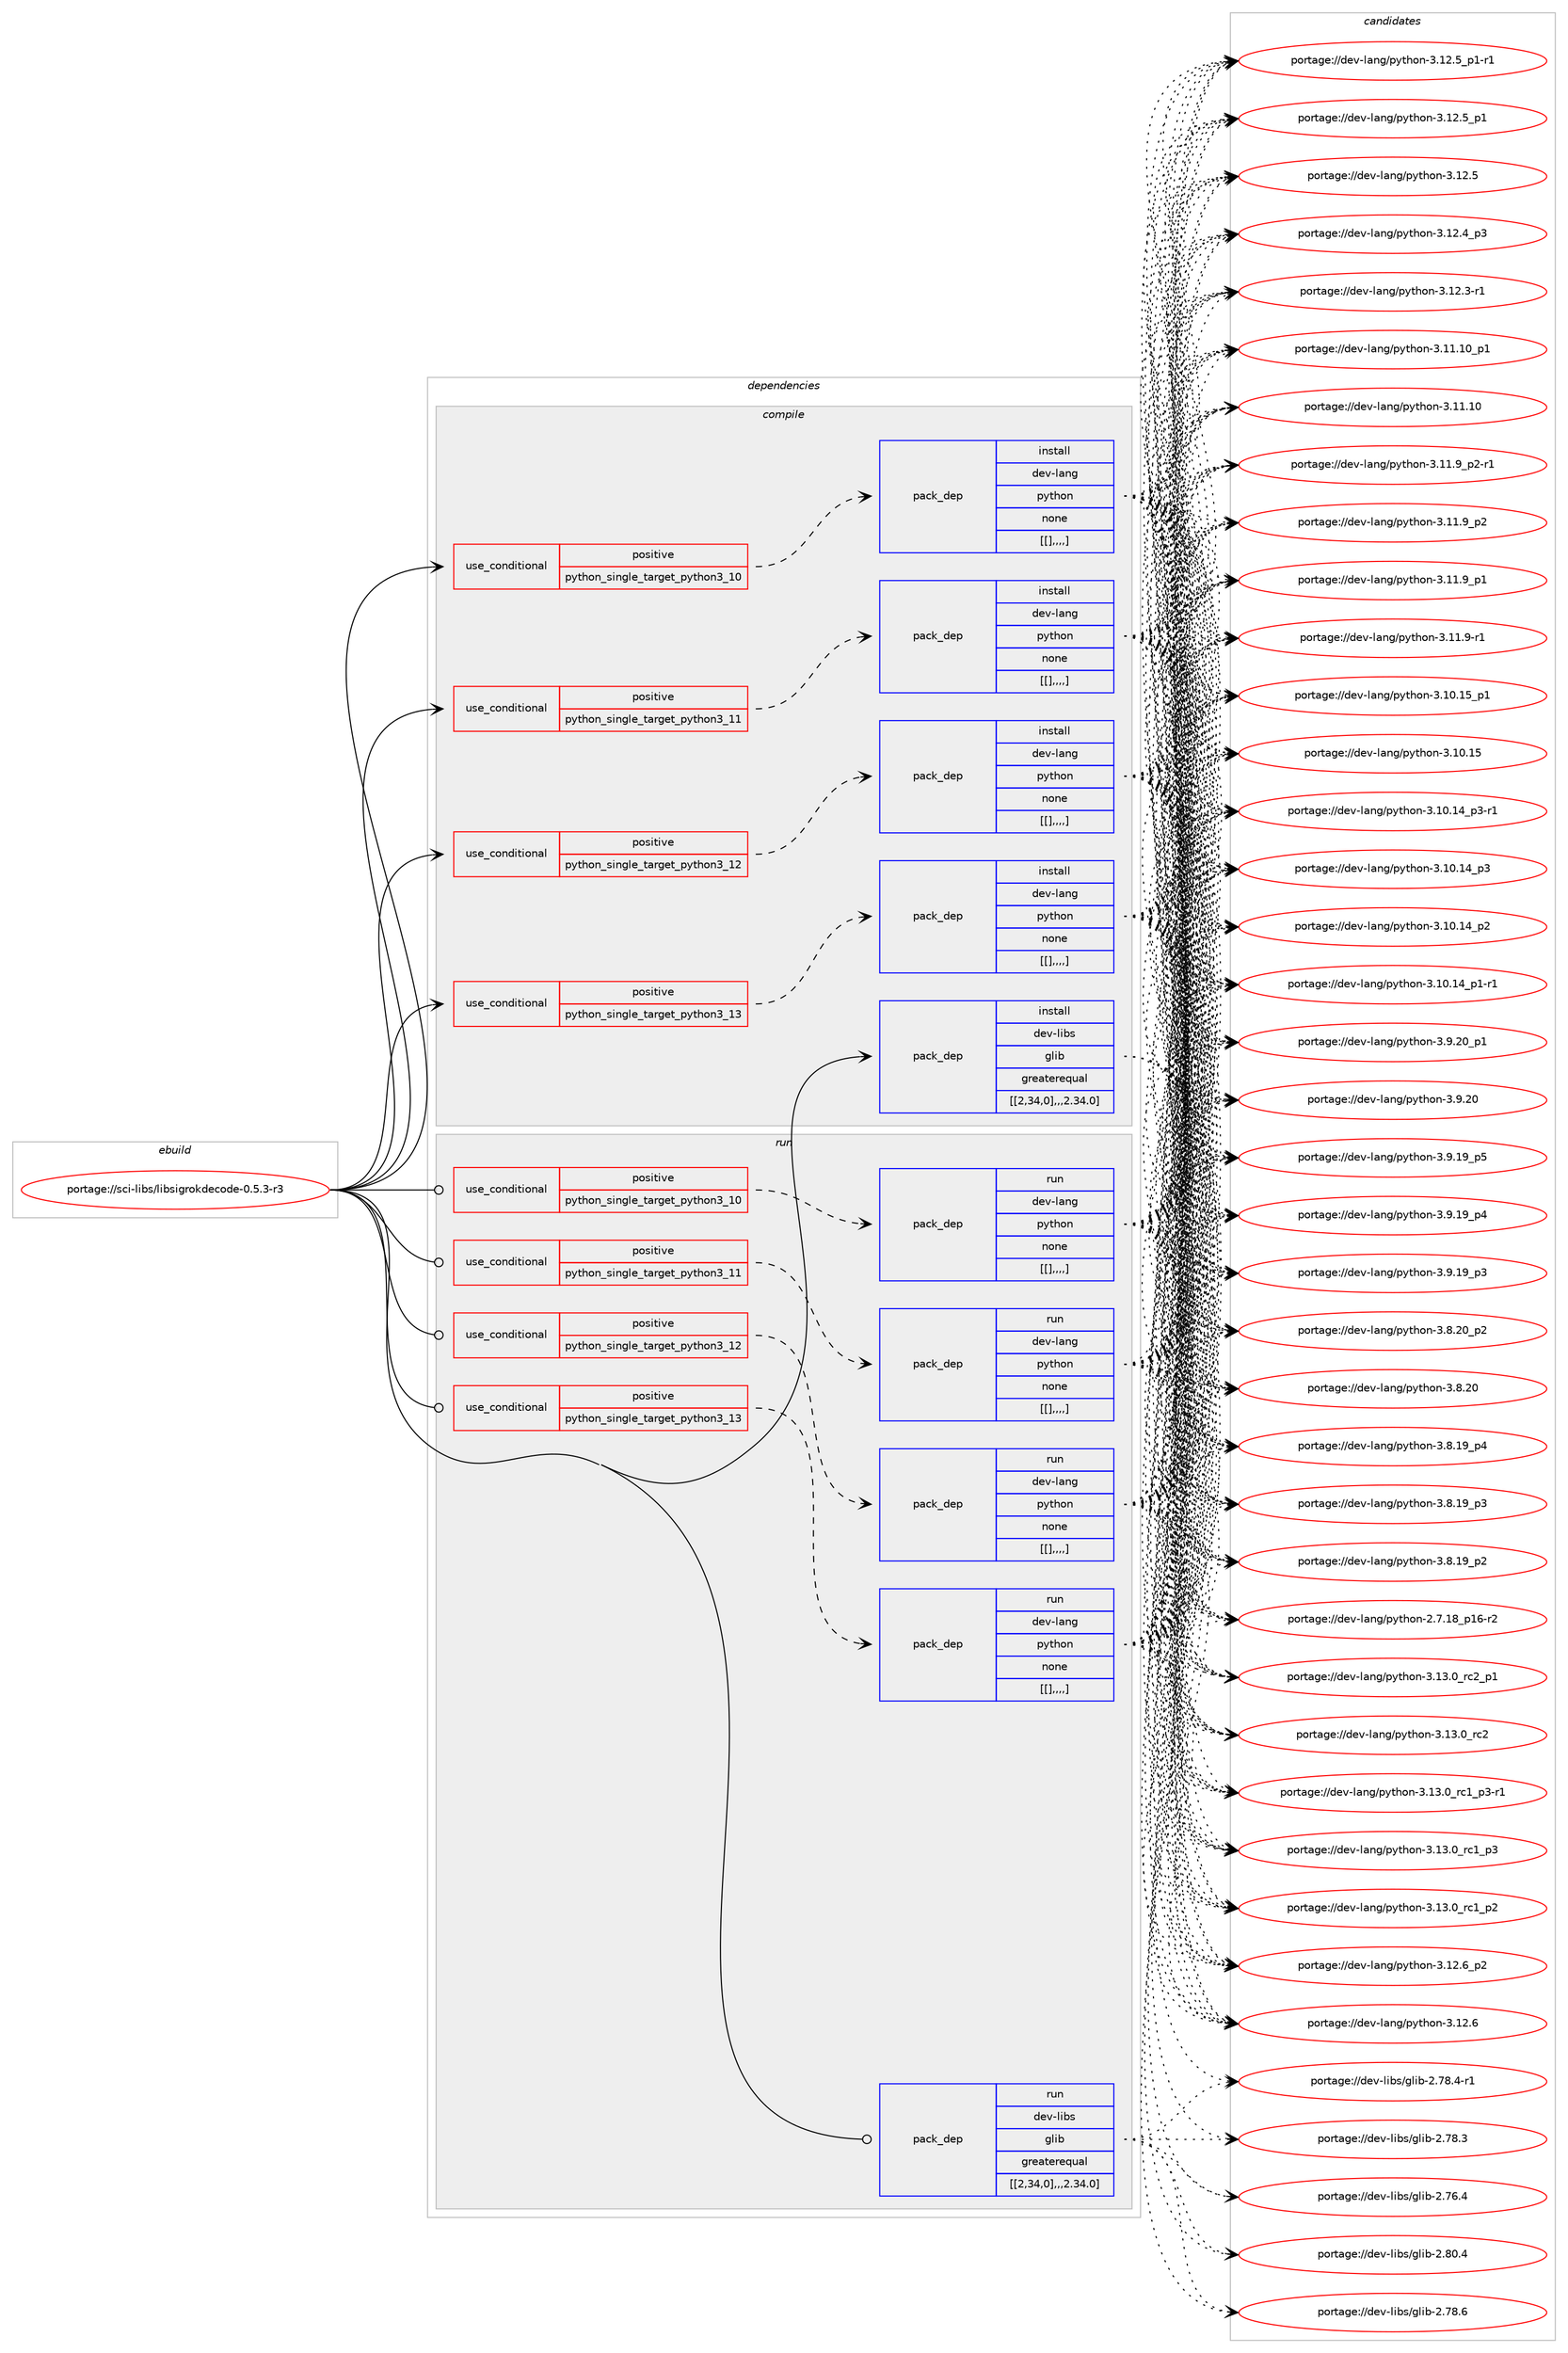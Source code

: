 digraph prolog {

# *************
# Graph options
# *************

newrank=true;
concentrate=true;
compound=true;
graph [rankdir=LR,fontname=Helvetica,fontsize=10,ranksep=1.5];#, ranksep=2.5, nodesep=0.2];
edge  [arrowhead=vee];
node  [fontname=Helvetica,fontsize=10];

# **********
# The ebuild
# **********

subgraph cluster_leftcol {
color=gray;
label=<<i>ebuild</i>>;
id [label="portage://sci-libs/libsigrokdecode-0.5.3-r3", color=red, width=4, href="../sci-libs/libsigrokdecode-0.5.3-r3.svg"];
}

# ****************
# The dependencies
# ****************

subgraph cluster_midcol {
color=gray;
label=<<i>dependencies</i>>;
subgraph cluster_compile {
fillcolor="#eeeeee";
style=filled;
label=<<i>compile</i>>;
subgraph cond110446 {
dependency413248 [label=<<TABLE BORDER="0" CELLBORDER="1" CELLSPACING="0" CELLPADDING="4"><TR><TD ROWSPAN="3" CELLPADDING="10">use_conditional</TD></TR><TR><TD>positive</TD></TR><TR><TD>python_single_target_python3_10</TD></TR></TABLE>>, shape=none, color=red];
subgraph pack299909 {
dependency413249 [label=<<TABLE BORDER="0" CELLBORDER="1" CELLSPACING="0" CELLPADDING="4" WIDTH="220"><TR><TD ROWSPAN="6" CELLPADDING="30">pack_dep</TD></TR><TR><TD WIDTH="110">install</TD></TR><TR><TD>dev-lang</TD></TR><TR><TD>python</TD></TR><TR><TD>none</TD></TR><TR><TD>[[],,,,]</TD></TR></TABLE>>, shape=none, color=blue];
}
dependency413248:e -> dependency413249:w [weight=20,style="dashed",arrowhead="vee"];
}
id:e -> dependency413248:w [weight=20,style="solid",arrowhead="vee"];
subgraph cond110447 {
dependency413250 [label=<<TABLE BORDER="0" CELLBORDER="1" CELLSPACING="0" CELLPADDING="4"><TR><TD ROWSPAN="3" CELLPADDING="10">use_conditional</TD></TR><TR><TD>positive</TD></TR><TR><TD>python_single_target_python3_11</TD></TR></TABLE>>, shape=none, color=red];
subgraph pack299910 {
dependency413251 [label=<<TABLE BORDER="0" CELLBORDER="1" CELLSPACING="0" CELLPADDING="4" WIDTH="220"><TR><TD ROWSPAN="6" CELLPADDING="30">pack_dep</TD></TR><TR><TD WIDTH="110">install</TD></TR><TR><TD>dev-lang</TD></TR><TR><TD>python</TD></TR><TR><TD>none</TD></TR><TR><TD>[[],,,,]</TD></TR></TABLE>>, shape=none, color=blue];
}
dependency413250:e -> dependency413251:w [weight=20,style="dashed",arrowhead="vee"];
}
id:e -> dependency413250:w [weight=20,style="solid",arrowhead="vee"];
subgraph cond110448 {
dependency413252 [label=<<TABLE BORDER="0" CELLBORDER="1" CELLSPACING="0" CELLPADDING="4"><TR><TD ROWSPAN="3" CELLPADDING="10">use_conditional</TD></TR><TR><TD>positive</TD></TR><TR><TD>python_single_target_python3_12</TD></TR></TABLE>>, shape=none, color=red];
subgraph pack299911 {
dependency413253 [label=<<TABLE BORDER="0" CELLBORDER="1" CELLSPACING="0" CELLPADDING="4" WIDTH="220"><TR><TD ROWSPAN="6" CELLPADDING="30">pack_dep</TD></TR><TR><TD WIDTH="110">install</TD></TR><TR><TD>dev-lang</TD></TR><TR><TD>python</TD></TR><TR><TD>none</TD></TR><TR><TD>[[],,,,]</TD></TR></TABLE>>, shape=none, color=blue];
}
dependency413252:e -> dependency413253:w [weight=20,style="dashed",arrowhead="vee"];
}
id:e -> dependency413252:w [weight=20,style="solid",arrowhead="vee"];
subgraph cond110449 {
dependency413254 [label=<<TABLE BORDER="0" CELLBORDER="1" CELLSPACING="0" CELLPADDING="4"><TR><TD ROWSPAN="3" CELLPADDING="10">use_conditional</TD></TR><TR><TD>positive</TD></TR><TR><TD>python_single_target_python3_13</TD></TR></TABLE>>, shape=none, color=red];
subgraph pack299912 {
dependency413255 [label=<<TABLE BORDER="0" CELLBORDER="1" CELLSPACING="0" CELLPADDING="4" WIDTH="220"><TR><TD ROWSPAN="6" CELLPADDING="30">pack_dep</TD></TR><TR><TD WIDTH="110">install</TD></TR><TR><TD>dev-lang</TD></TR><TR><TD>python</TD></TR><TR><TD>none</TD></TR><TR><TD>[[],,,,]</TD></TR></TABLE>>, shape=none, color=blue];
}
dependency413254:e -> dependency413255:w [weight=20,style="dashed",arrowhead="vee"];
}
id:e -> dependency413254:w [weight=20,style="solid",arrowhead="vee"];
subgraph pack299913 {
dependency413256 [label=<<TABLE BORDER="0" CELLBORDER="1" CELLSPACING="0" CELLPADDING="4" WIDTH="220"><TR><TD ROWSPAN="6" CELLPADDING="30">pack_dep</TD></TR><TR><TD WIDTH="110">install</TD></TR><TR><TD>dev-libs</TD></TR><TR><TD>glib</TD></TR><TR><TD>greaterequal</TD></TR><TR><TD>[[2,34,0],,,2.34.0]</TD></TR></TABLE>>, shape=none, color=blue];
}
id:e -> dependency413256:w [weight=20,style="solid",arrowhead="vee"];
}
subgraph cluster_compileandrun {
fillcolor="#eeeeee";
style=filled;
label=<<i>compile and run</i>>;
}
subgraph cluster_run {
fillcolor="#eeeeee";
style=filled;
label=<<i>run</i>>;
subgraph cond110450 {
dependency413257 [label=<<TABLE BORDER="0" CELLBORDER="1" CELLSPACING="0" CELLPADDING="4"><TR><TD ROWSPAN="3" CELLPADDING="10">use_conditional</TD></TR><TR><TD>positive</TD></TR><TR><TD>python_single_target_python3_10</TD></TR></TABLE>>, shape=none, color=red];
subgraph pack299914 {
dependency413258 [label=<<TABLE BORDER="0" CELLBORDER="1" CELLSPACING="0" CELLPADDING="4" WIDTH="220"><TR><TD ROWSPAN="6" CELLPADDING="30">pack_dep</TD></TR><TR><TD WIDTH="110">run</TD></TR><TR><TD>dev-lang</TD></TR><TR><TD>python</TD></TR><TR><TD>none</TD></TR><TR><TD>[[],,,,]</TD></TR></TABLE>>, shape=none, color=blue];
}
dependency413257:e -> dependency413258:w [weight=20,style="dashed",arrowhead="vee"];
}
id:e -> dependency413257:w [weight=20,style="solid",arrowhead="odot"];
subgraph cond110451 {
dependency413259 [label=<<TABLE BORDER="0" CELLBORDER="1" CELLSPACING="0" CELLPADDING="4"><TR><TD ROWSPAN="3" CELLPADDING="10">use_conditional</TD></TR><TR><TD>positive</TD></TR><TR><TD>python_single_target_python3_11</TD></TR></TABLE>>, shape=none, color=red];
subgraph pack299915 {
dependency413260 [label=<<TABLE BORDER="0" CELLBORDER="1" CELLSPACING="0" CELLPADDING="4" WIDTH="220"><TR><TD ROWSPAN="6" CELLPADDING="30">pack_dep</TD></TR><TR><TD WIDTH="110">run</TD></TR><TR><TD>dev-lang</TD></TR><TR><TD>python</TD></TR><TR><TD>none</TD></TR><TR><TD>[[],,,,]</TD></TR></TABLE>>, shape=none, color=blue];
}
dependency413259:e -> dependency413260:w [weight=20,style="dashed",arrowhead="vee"];
}
id:e -> dependency413259:w [weight=20,style="solid",arrowhead="odot"];
subgraph cond110452 {
dependency413261 [label=<<TABLE BORDER="0" CELLBORDER="1" CELLSPACING="0" CELLPADDING="4"><TR><TD ROWSPAN="3" CELLPADDING="10">use_conditional</TD></TR><TR><TD>positive</TD></TR><TR><TD>python_single_target_python3_12</TD></TR></TABLE>>, shape=none, color=red];
subgraph pack299916 {
dependency413262 [label=<<TABLE BORDER="0" CELLBORDER="1" CELLSPACING="0" CELLPADDING="4" WIDTH="220"><TR><TD ROWSPAN="6" CELLPADDING="30">pack_dep</TD></TR><TR><TD WIDTH="110">run</TD></TR><TR><TD>dev-lang</TD></TR><TR><TD>python</TD></TR><TR><TD>none</TD></TR><TR><TD>[[],,,,]</TD></TR></TABLE>>, shape=none, color=blue];
}
dependency413261:e -> dependency413262:w [weight=20,style="dashed",arrowhead="vee"];
}
id:e -> dependency413261:w [weight=20,style="solid",arrowhead="odot"];
subgraph cond110453 {
dependency413263 [label=<<TABLE BORDER="0" CELLBORDER="1" CELLSPACING="0" CELLPADDING="4"><TR><TD ROWSPAN="3" CELLPADDING="10">use_conditional</TD></TR><TR><TD>positive</TD></TR><TR><TD>python_single_target_python3_13</TD></TR></TABLE>>, shape=none, color=red];
subgraph pack299917 {
dependency413264 [label=<<TABLE BORDER="0" CELLBORDER="1" CELLSPACING="0" CELLPADDING="4" WIDTH="220"><TR><TD ROWSPAN="6" CELLPADDING="30">pack_dep</TD></TR><TR><TD WIDTH="110">run</TD></TR><TR><TD>dev-lang</TD></TR><TR><TD>python</TD></TR><TR><TD>none</TD></TR><TR><TD>[[],,,,]</TD></TR></TABLE>>, shape=none, color=blue];
}
dependency413263:e -> dependency413264:w [weight=20,style="dashed",arrowhead="vee"];
}
id:e -> dependency413263:w [weight=20,style="solid",arrowhead="odot"];
subgraph pack299918 {
dependency413265 [label=<<TABLE BORDER="0" CELLBORDER="1" CELLSPACING="0" CELLPADDING="4" WIDTH="220"><TR><TD ROWSPAN="6" CELLPADDING="30">pack_dep</TD></TR><TR><TD WIDTH="110">run</TD></TR><TR><TD>dev-libs</TD></TR><TR><TD>glib</TD></TR><TR><TD>greaterequal</TD></TR><TR><TD>[[2,34,0],,,2.34.0]</TD></TR></TABLE>>, shape=none, color=blue];
}
id:e -> dependency413265:w [weight=20,style="solid",arrowhead="odot"];
}
}

# **************
# The candidates
# **************

subgraph cluster_choices {
rank=same;
color=gray;
label=<<i>candidates</i>>;

subgraph choice299909 {
color=black;
nodesep=1;
choice100101118451089711010347112121116104111110455146495146489511499509511249 [label="portage://dev-lang/python-3.13.0_rc2_p1", color=red, width=4,href="../dev-lang/python-3.13.0_rc2_p1.svg"];
choice10010111845108971101034711212111610411111045514649514648951149950 [label="portage://dev-lang/python-3.13.0_rc2", color=red, width=4,href="../dev-lang/python-3.13.0_rc2.svg"];
choice1001011184510897110103471121211161041111104551464951464895114994995112514511449 [label="portage://dev-lang/python-3.13.0_rc1_p3-r1", color=red, width=4,href="../dev-lang/python-3.13.0_rc1_p3-r1.svg"];
choice100101118451089711010347112121116104111110455146495146489511499499511251 [label="portage://dev-lang/python-3.13.0_rc1_p3", color=red, width=4,href="../dev-lang/python-3.13.0_rc1_p3.svg"];
choice100101118451089711010347112121116104111110455146495146489511499499511250 [label="portage://dev-lang/python-3.13.0_rc1_p2", color=red, width=4,href="../dev-lang/python-3.13.0_rc1_p2.svg"];
choice100101118451089711010347112121116104111110455146495046549511250 [label="portage://dev-lang/python-3.12.6_p2", color=red, width=4,href="../dev-lang/python-3.12.6_p2.svg"];
choice10010111845108971101034711212111610411111045514649504654 [label="portage://dev-lang/python-3.12.6", color=red, width=4,href="../dev-lang/python-3.12.6.svg"];
choice1001011184510897110103471121211161041111104551464950465395112494511449 [label="portage://dev-lang/python-3.12.5_p1-r1", color=red, width=4,href="../dev-lang/python-3.12.5_p1-r1.svg"];
choice100101118451089711010347112121116104111110455146495046539511249 [label="portage://dev-lang/python-3.12.5_p1", color=red, width=4,href="../dev-lang/python-3.12.5_p1.svg"];
choice10010111845108971101034711212111610411111045514649504653 [label="portage://dev-lang/python-3.12.5", color=red, width=4,href="../dev-lang/python-3.12.5.svg"];
choice100101118451089711010347112121116104111110455146495046529511251 [label="portage://dev-lang/python-3.12.4_p3", color=red, width=4,href="../dev-lang/python-3.12.4_p3.svg"];
choice100101118451089711010347112121116104111110455146495046514511449 [label="portage://dev-lang/python-3.12.3-r1", color=red, width=4,href="../dev-lang/python-3.12.3-r1.svg"];
choice10010111845108971101034711212111610411111045514649494649489511249 [label="portage://dev-lang/python-3.11.10_p1", color=red, width=4,href="../dev-lang/python-3.11.10_p1.svg"];
choice1001011184510897110103471121211161041111104551464949464948 [label="portage://dev-lang/python-3.11.10", color=red, width=4,href="../dev-lang/python-3.11.10.svg"];
choice1001011184510897110103471121211161041111104551464949465795112504511449 [label="portage://dev-lang/python-3.11.9_p2-r1", color=red, width=4,href="../dev-lang/python-3.11.9_p2-r1.svg"];
choice100101118451089711010347112121116104111110455146494946579511250 [label="portage://dev-lang/python-3.11.9_p2", color=red, width=4,href="../dev-lang/python-3.11.9_p2.svg"];
choice100101118451089711010347112121116104111110455146494946579511249 [label="portage://dev-lang/python-3.11.9_p1", color=red, width=4,href="../dev-lang/python-3.11.9_p1.svg"];
choice100101118451089711010347112121116104111110455146494946574511449 [label="portage://dev-lang/python-3.11.9-r1", color=red, width=4,href="../dev-lang/python-3.11.9-r1.svg"];
choice10010111845108971101034711212111610411111045514649484649539511249 [label="portage://dev-lang/python-3.10.15_p1", color=red, width=4,href="../dev-lang/python-3.10.15_p1.svg"];
choice1001011184510897110103471121211161041111104551464948464953 [label="portage://dev-lang/python-3.10.15", color=red, width=4,href="../dev-lang/python-3.10.15.svg"];
choice100101118451089711010347112121116104111110455146494846495295112514511449 [label="portage://dev-lang/python-3.10.14_p3-r1", color=red, width=4,href="../dev-lang/python-3.10.14_p3-r1.svg"];
choice10010111845108971101034711212111610411111045514649484649529511251 [label="portage://dev-lang/python-3.10.14_p3", color=red, width=4,href="../dev-lang/python-3.10.14_p3.svg"];
choice10010111845108971101034711212111610411111045514649484649529511250 [label="portage://dev-lang/python-3.10.14_p2", color=red, width=4,href="../dev-lang/python-3.10.14_p2.svg"];
choice100101118451089711010347112121116104111110455146494846495295112494511449 [label="portage://dev-lang/python-3.10.14_p1-r1", color=red, width=4,href="../dev-lang/python-3.10.14_p1-r1.svg"];
choice100101118451089711010347112121116104111110455146574650489511249 [label="portage://dev-lang/python-3.9.20_p1", color=red, width=4,href="../dev-lang/python-3.9.20_p1.svg"];
choice10010111845108971101034711212111610411111045514657465048 [label="portage://dev-lang/python-3.9.20", color=red, width=4,href="../dev-lang/python-3.9.20.svg"];
choice100101118451089711010347112121116104111110455146574649579511253 [label="portage://dev-lang/python-3.9.19_p5", color=red, width=4,href="../dev-lang/python-3.9.19_p5.svg"];
choice100101118451089711010347112121116104111110455146574649579511252 [label="portage://dev-lang/python-3.9.19_p4", color=red, width=4,href="../dev-lang/python-3.9.19_p4.svg"];
choice100101118451089711010347112121116104111110455146574649579511251 [label="portage://dev-lang/python-3.9.19_p3", color=red, width=4,href="../dev-lang/python-3.9.19_p3.svg"];
choice100101118451089711010347112121116104111110455146564650489511250 [label="portage://dev-lang/python-3.8.20_p2", color=red, width=4,href="../dev-lang/python-3.8.20_p2.svg"];
choice10010111845108971101034711212111610411111045514656465048 [label="portage://dev-lang/python-3.8.20", color=red, width=4,href="../dev-lang/python-3.8.20.svg"];
choice100101118451089711010347112121116104111110455146564649579511252 [label="portage://dev-lang/python-3.8.19_p4", color=red, width=4,href="../dev-lang/python-3.8.19_p4.svg"];
choice100101118451089711010347112121116104111110455146564649579511251 [label="portage://dev-lang/python-3.8.19_p3", color=red, width=4,href="../dev-lang/python-3.8.19_p3.svg"];
choice100101118451089711010347112121116104111110455146564649579511250 [label="portage://dev-lang/python-3.8.19_p2", color=red, width=4,href="../dev-lang/python-3.8.19_p2.svg"];
choice100101118451089711010347112121116104111110455046554649569511249544511450 [label="portage://dev-lang/python-2.7.18_p16-r2", color=red, width=4,href="../dev-lang/python-2.7.18_p16-r2.svg"];
dependency413249:e -> choice100101118451089711010347112121116104111110455146495146489511499509511249:w [style=dotted,weight="100"];
dependency413249:e -> choice10010111845108971101034711212111610411111045514649514648951149950:w [style=dotted,weight="100"];
dependency413249:e -> choice1001011184510897110103471121211161041111104551464951464895114994995112514511449:w [style=dotted,weight="100"];
dependency413249:e -> choice100101118451089711010347112121116104111110455146495146489511499499511251:w [style=dotted,weight="100"];
dependency413249:e -> choice100101118451089711010347112121116104111110455146495146489511499499511250:w [style=dotted,weight="100"];
dependency413249:e -> choice100101118451089711010347112121116104111110455146495046549511250:w [style=dotted,weight="100"];
dependency413249:e -> choice10010111845108971101034711212111610411111045514649504654:w [style=dotted,weight="100"];
dependency413249:e -> choice1001011184510897110103471121211161041111104551464950465395112494511449:w [style=dotted,weight="100"];
dependency413249:e -> choice100101118451089711010347112121116104111110455146495046539511249:w [style=dotted,weight="100"];
dependency413249:e -> choice10010111845108971101034711212111610411111045514649504653:w [style=dotted,weight="100"];
dependency413249:e -> choice100101118451089711010347112121116104111110455146495046529511251:w [style=dotted,weight="100"];
dependency413249:e -> choice100101118451089711010347112121116104111110455146495046514511449:w [style=dotted,weight="100"];
dependency413249:e -> choice10010111845108971101034711212111610411111045514649494649489511249:w [style=dotted,weight="100"];
dependency413249:e -> choice1001011184510897110103471121211161041111104551464949464948:w [style=dotted,weight="100"];
dependency413249:e -> choice1001011184510897110103471121211161041111104551464949465795112504511449:w [style=dotted,weight="100"];
dependency413249:e -> choice100101118451089711010347112121116104111110455146494946579511250:w [style=dotted,weight="100"];
dependency413249:e -> choice100101118451089711010347112121116104111110455146494946579511249:w [style=dotted,weight="100"];
dependency413249:e -> choice100101118451089711010347112121116104111110455146494946574511449:w [style=dotted,weight="100"];
dependency413249:e -> choice10010111845108971101034711212111610411111045514649484649539511249:w [style=dotted,weight="100"];
dependency413249:e -> choice1001011184510897110103471121211161041111104551464948464953:w [style=dotted,weight="100"];
dependency413249:e -> choice100101118451089711010347112121116104111110455146494846495295112514511449:w [style=dotted,weight="100"];
dependency413249:e -> choice10010111845108971101034711212111610411111045514649484649529511251:w [style=dotted,weight="100"];
dependency413249:e -> choice10010111845108971101034711212111610411111045514649484649529511250:w [style=dotted,weight="100"];
dependency413249:e -> choice100101118451089711010347112121116104111110455146494846495295112494511449:w [style=dotted,weight="100"];
dependency413249:e -> choice100101118451089711010347112121116104111110455146574650489511249:w [style=dotted,weight="100"];
dependency413249:e -> choice10010111845108971101034711212111610411111045514657465048:w [style=dotted,weight="100"];
dependency413249:e -> choice100101118451089711010347112121116104111110455146574649579511253:w [style=dotted,weight="100"];
dependency413249:e -> choice100101118451089711010347112121116104111110455146574649579511252:w [style=dotted,weight="100"];
dependency413249:e -> choice100101118451089711010347112121116104111110455146574649579511251:w [style=dotted,weight="100"];
dependency413249:e -> choice100101118451089711010347112121116104111110455146564650489511250:w [style=dotted,weight="100"];
dependency413249:e -> choice10010111845108971101034711212111610411111045514656465048:w [style=dotted,weight="100"];
dependency413249:e -> choice100101118451089711010347112121116104111110455146564649579511252:w [style=dotted,weight="100"];
dependency413249:e -> choice100101118451089711010347112121116104111110455146564649579511251:w [style=dotted,weight="100"];
dependency413249:e -> choice100101118451089711010347112121116104111110455146564649579511250:w [style=dotted,weight="100"];
dependency413249:e -> choice100101118451089711010347112121116104111110455046554649569511249544511450:w [style=dotted,weight="100"];
}
subgraph choice299910 {
color=black;
nodesep=1;
choice100101118451089711010347112121116104111110455146495146489511499509511249 [label="portage://dev-lang/python-3.13.0_rc2_p1", color=red, width=4,href="../dev-lang/python-3.13.0_rc2_p1.svg"];
choice10010111845108971101034711212111610411111045514649514648951149950 [label="portage://dev-lang/python-3.13.0_rc2", color=red, width=4,href="../dev-lang/python-3.13.0_rc2.svg"];
choice1001011184510897110103471121211161041111104551464951464895114994995112514511449 [label="portage://dev-lang/python-3.13.0_rc1_p3-r1", color=red, width=4,href="../dev-lang/python-3.13.0_rc1_p3-r1.svg"];
choice100101118451089711010347112121116104111110455146495146489511499499511251 [label="portage://dev-lang/python-3.13.0_rc1_p3", color=red, width=4,href="../dev-lang/python-3.13.0_rc1_p3.svg"];
choice100101118451089711010347112121116104111110455146495146489511499499511250 [label="portage://dev-lang/python-3.13.0_rc1_p2", color=red, width=4,href="../dev-lang/python-3.13.0_rc1_p2.svg"];
choice100101118451089711010347112121116104111110455146495046549511250 [label="portage://dev-lang/python-3.12.6_p2", color=red, width=4,href="../dev-lang/python-3.12.6_p2.svg"];
choice10010111845108971101034711212111610411111045514649504654 [label="portage://dev-lang/python-3.12.6", color=red, width=4,href="../dev-lang/python-3.12.6.svg"];
choice1001011184510897110103471121211161041111104551464950465395112494511449 [label="portage://dev-lang/python-3.12.5_p1-r1", color=red, width=4,href="../dev-lang/python-3.12.5_p1-r1.svg"];
choice100101118451089711010347112121116104111110455146495046539511249 [label="portage://dev-lang/python-3.12.5_p1", color=red, width=4,href="../dev-lang/python-3.12.5_p1.svg"];
choice10010111845108971101034711212111610411111045514649504653 [label="portage://dev-lang/python-3.12.5", color=red, width=4,href="../dev-lang/python-3.12.5.svg"];
choice100101118451089711010347112121116104111110455146495046529511251 [label="portage://dev-lang/python-3.12.4_p3", color=red, width=4,href="../dev-lang/python-3.12.4_p3.svg"];
choice100101118451089711010347112121116104111110455146495046514511449 [label="portage://dev-lang/python-3.12.3-r1", color=red, width=4,href="../dev-lang/python-3.12.3-r1.svg"];
choice10010111845108971101034711212111610411111045514649494649489511249 [label="portage://dev-lang/python-3.11.10_p1", color=red, width=4,href="../dev-lang/python-3.11.10_p1.svg"];
choice1001011184510897110103471121211161041111104551464949464948 [label="portage://dev-lang/python-3.11.10", color=red, width=4,href="../dev-lang/python-3.11.10.svg"];
choice1001011184510897110103471121211161041111104551464949465795112504511449 [label="portage://dev-lang/python-3.11.9_p2-r1", color=red, width=4,href="../dev-lang/python-3.11.9_p2-r1.svg"];
choice100101118451089711010347112121116104111110455146494946579511250 [label="portage://dev-lang/python-3.11.9_p2", color=red, width=4,href="../dev-lang/python-3.11.9_p2.svg"];
choice100101118451089711010347112121116104111110455146494946579511249 [label="portage://dev-lang/python-3.11.9_p1", color=red, width=4,href="../dev-lang/python-3.11.9_p1.svg"];
choice100101118451089711010347112121116104111110455146494946574511449 [label="portage://dev-lang/python-3.11.9-r1", color=red, width=4,href="../dev-lang/python-3.11.9-r1.svg"];
choice10010111845108971101034711212111610411111045514649484649539511249 [label="portage://dev-lang/python-3.10.15_p1", color=red, width=4,href="../dev-lang/python-3.10.15_p1.svg"];
choice1001011184510897110103471121211161041111104551464948464953 [label="portage://dev-lang/python-3.10.15", color=red, width=4,href="../dev-lang/python-3.10.15.svg"];
choice100101118451089711010347112121116104111110455146494846495295112514511449 [label="portage://dev-lang/python-3.10.14_p3-r1", color=red, width=4,href="../dev-lang/python-3.10.14_p3-r1.svg"];
choice10010111845108971101034711212111610411111045514649484649529511251 [label="portage://dev-lang/python-3.10.14_p3", color=red, width=4,href="../dev-lang/python-3.10.14_p3.svg"];
choice10010111845108971101034711212111610411111045514649484649529511250 [label="portage://dev-lang/python-3.10.14_p2", color=red, width=4,href="../dev-lang/python-3.10.14_p2.svg"];
choice100101118451089711010347112121116104111110455146494846495295112494511449 [label="portage://dev-lang/python-3.10.14_p1-r1", color=red, width=4,href="../dev-lang/python-3.10.14_p1-r1.svg"];
choice100101118451089711010347112121116104111110455146574650489511249 [label="portage://dev-lang/python-3.9.20_p1", color=red, width=4,href="../dev-lang/python-3.9.20_p1.svg"];
choice10010111845108971101034711212111610411111045514657465048 [label="portage://dev-lang/python-3.9.20", color=red, width=4,href="../dev-lang/python-3.9.20.svg"];
choice100101118451089711010347112121116104111110455146574649579511253 [label="portage://dev-lang/python-3.9.19_p5", color=red, width=4,href="../dev-lang/python-3.9.19_p5.svg"];
choice100101118451089711010347112121116104111110455146574649579511252 [label="portage://dev-lang/python-3.9.19_p4", color=red, width=4,href="../dev-lang/python-3.9.19_p4.svg"];
choice100101118451089711010347112121116104111110455146574649579511251 [label="portage://dev-lang/python-3.9.19_p3", color=red, width=4,href="../dev-lang/python-3.9.19_p3.svg"];
choice100101118451089711010347112121116104111110455146564650489511250 [label="portage://dev-lang/python-3.8.20_p2", color=red, width=4,href="../dev-lang/python-3.8.20_p2.svg"];
choice10010111845108971101034711212111610411111045514656465048 [label="portage://dev-lang/python-3.8.20", color=red, width=4,href="../dev-lang/python-3.8.20.svg"];
choice100101118451089711010347112121116104111110455146564649579511252 [label="portage://dev-lang/python-3.8.19_p4", color=red, width=4,href="../dev-lang/python-3.8.19_p4.svg"];
choice100101118451089711010347112121116104111110455146564649579511251 [label="portage://dev-lang/python-3.8.19_p3", color=red, width=4,href="../dev-lang/python-3.8.19_p3.svg"];
choice100101118451089711010347112121116104111110455146564649579511250 [label="portage://dev-lang/python-3.8.19_p2", color=red, width=4,href="../dev-lang/python-3.8.19_p2.svg"];
choice100101118451089711010347112121116104111110455046554649569511249544511450 [label="portage://dev-lang/python-2.7.18_p16-r2", color=red, width=4,href="../dev-lang/python-2.7.18_p16-r2.svg"];
dependency413251:e -> choice100101118451089711010347112121116104111110455146495146489511499509511249:w [style=dotted,weight="100"];
dependency413251:e -> choice10010111845108971101034711212111610411111045514649514648951149950:w [style=dotted,weight="100"];
dependency413251:e -> choice1001011184510897110103471121211161041111104551464951464895114994995112514511449:w [style=dotted,weight="100"];
dependency413251:e -> choice100101118451089711010347112121116104111110455146495146489511499499511251:w [style=dotted,weight="100"];
dependency413251:e -> choice100101118451089711010347112121116104111110455146495146489511499499511250:w [style=dotted,weight="100"];
dependency413251:e -> choice100101118451089711010347112121116104111110455146495046549511250:w [style=dotted,weight="100"];
dependency413251:e -> choice10010111845108971101034711212111610411111045514649504654:w [style=dotted,weight="100"];
dependency413251:e -> choice1001011184510897110103471121211161041111104551464950465395112494511449:w [style=dotted,weight="100"];
dependency413251:e -> choice100101118451089711010347112121116104111110455146495046539511249:w [style=dotted,weight="100"];
dependency413251:e -> choice10010111845108971101034711212111610411111045514649504653:w [style=dotted,weight="100"];
dependency413251:e -> choice100101118451089711010347112121116104111110455146495046529511251:w [style=dotted,weight="100"];
dependency413251:e -> choice100101118451089711010347112121116104111110455146495046514511449:w [style=dotted,weight="100"];
dependency413251:e -> choice10010111845108971101034711212111610411111045514649494649489511249:w [style=dotted,weight="100"];
dependency413251:e -> choice1001011184510897110103471121211161041111104551464949464948:w [style=dotted,weight="100"];
dependency413251:e -> choice1001011184510897110103471121211161041111104551464949465795112504511449:w [style=dotted,weight="100"];
dependency413251:e -> choice100101118451089711010347112121116104111110455146494946579511250:w [style=dotted,weight="100"];
dependency413251:e -> choice100101118451089711010347112121116104111110455146494946579511249:w [style=dotted,weight="100"];
dependency413251:e -> choice100101118451089711010347112121116104111110455146494946574511449:w [style=dotted,weight="100"];
dependency413251:e -> choice10010111845108971101034711212111610411111045514649484649539511249:w [style=dotted,weight="100"];
dependency413251:e -> choice1001011184510897110103471121211161041111104551464948464953:w [style=dotted,weight="100"];
dependency413251:e -> choice100101118451089711010347112121116104111110455146494846495295112514511449:w [style=dotted,weight="100"];
dependency413251:e -> choice10010111845108971101034711212111610411111045514649484649529511251:w [style=dotted,weight="100"];
dependency413251:e -> choice10010111845108971101034711212111610411111045514649484649529511250:w [style=dotted,weight="100"];
dependency413251:e -> choice100101118451089711010347112121116104111110455146494846495295112494511449:w [style=dotted,weight="100"];
dependency413251:e -> choice100101118451089711010347112121116104111110455146574650489511249:w [style=dotted,weight="100"];
dependency413251:e -> choice10010111845108971101034711212111610411111045514657465048:w [style=dotted,weight="100"];
dependency413251:e -> choice100101118451089711010347112121116104111110455146574649579511253:w [style=dotted,weight="100"];
dependency413251:e -> choice100101118451089711010347112121116104111110455146574649579511252:w [style=dotted,weight="100"];
dependency413251:e -> choice100101118451089711010347112121116104111110455146574649579511251:w [style=dotted,weight="100"];
dependency413251:e -> choice100101118451089711010347112121116104111110455146564650489511250:w [style=dotted,weight="100"];
dependency413251:e -> choice10010111845108971101034711212111610411111045514656465048:w [style=dotted,weight="100"];
dependency413251:e -> choice100101118451089711010347112121116104111110455146564649579511252:w [style=dotted,weight="100"];
dependency413251:e -> choice100101118451089711010347112121116104111110455146564649579511251:w [style=dotted,weight="100"];
dependency413251:e -> choice100101118451089711010347112121116104111110455146564649579511250:w [style=dotted,weight="100"];
dependency413251:e -> choice100101118451089711010347112121116104111110455046554649569511249544511450:w [style=dotted,weight="100"];
}
subgraph choice299911 {
color=black;
nodesep=1;
choice100101118451089711010347112121116104111110455146495146489511499509511249 [label="portage://dev-lang/python-3.13.0_rc2_p1", color=red, width=4,href="../dev-lang/python-3.13.0_rc2_p1.svg"];
choice10010111845108971101034711212111610411111045514649514648951149950 [label="portage://dev-lang/python-3.13.0_rc2", color=red, width=4,href="../dev-lang/python-3.13.0_rc2.svg"];
choice1001011184510897110103471121211161041111104551464951464895114994995112514511449 [label="portage://dev-lang/python-3.13.0_rc1_p3-r1", color=red, width=4,href="../dev-lang/python-3.13.0_rc1_p3-r1.svg"];
choice100101118451089711010347112121116104111110455146495146489511499499511251 [label="portage://dev-lang/python-3.13.0_rc1_p3", color=red, width=4,href="../dev-lang/python-3.13.0_rc1_p3.svg"];
choice100101118451089711010347112121116104111110455146495146489511499499511250 [label="portage://dev-lang/python-3.13.0_rc1_p2", color=red, width=4,href="../dev-lang/python-3.13.0_rc1_p2.svg"];
choice100101118451089711010347112121116104111110455146495046549511250 [label="portage://dev-lang/python-3.12.6_p2", color=red, width=4,href="../dev-lang/python-3.12.6_p2.svg"];
choice10010111845108971101034711212111610411111045514649504654 [label="portage://dev-lang/python-3.12.6", color=red, width=4,href="../dev-lang/python-3.12.6.svg"];
choice1001011184510897110103471121211161041111104551464950465395112494511449 [label="portage://dev-lang/python-3.12.5_p1-r1", color=red, width=4,href="../dev-lang/python-3.12.5_p1-r1.svg"];
choice100101118451089711010347112121116104111110455146495046539511249 [label="portage://dev-lang/python-3.12.5_p1", color=red, width=4,href="../dev-lang/python-3.12.5_p1.svg"];
choice10010111845108971101034711212111610411111045514649504653 [label="portage://dev-lang/python-3.12.5", color=red, width=4,href="../dev-lang/python-3.12.5.svg"];
choice100101118451089711010347112121116104111110455146495046529511251 [label="portage://dev-lang/python-3.12.4_p3", color=red, width=4,href="../dev-lang/python-3.12.4_p3.svg"];
choice100101118451089711010347112121116104111110455146495046514511449 [label="portage://dev-lang/python-3.12.3-r1", color=red, width=4,href="../dev-lang/python-3.12.3-r1.svg"];
choice10010111845108971101034711212111610411111045514649494649489511249 [label="portage://dev-lang/python-3.11.10_p1", color=red, width=4,href="../dev-lang/python-3.11.10_p1.svg"];
choice1001011184510897110103471121211161041111104551464949464948 [label="portage://dev-lang/python-3.11.10", color=red, width=4,href="../dev-lang/python-3.11.10.svg"];
choice1001011184510897110103471121211161041111104551464949465795112504511449 [label="portage://dev-lang/python-3.11.9_p2-r1", color=red, width=4,href="../dev-lang/python-3.11.9_p2-r1.svg"];
choice100101118451089711010347112121116104111110455146494946579511250 [label="portage://dev-lang/python-3.11.9_p2", color=red, width=4,href="../dev-lang/python-3.11.9_p2.svg"];
choice100101118451089711010347112121116104111110455146494946579511249 [label="portage://dev-lang/python-3.11.9_p1", color=red, width=4,href="../dev-lang/python-3.11.9_p1.svg"];
choice100101118451089711010347112121116104111110455146494946574511449 [label="portage://dev-lang/python-3.11.9-r1", color=red, width=4,href="../dev-lang/python-3.11.9-r1.svg"];
choice10010111845108971101034711212111610411111045514649484649539511249 [label="portage://dev-lang/python-3.10.15_p1", color=red, width=4,href="../dev-lang/python-3.10.15_p1.svg"];
choice1001011184510897110103471121211161041111104551464948464953 [label="portage://dev-lang/python-3.10.15", color=red, width=4,href="../dev-lang/python-3.10.15.svg"];
choice100101118451089711010347112121116104111110455146494846495295112514511449 [label="portage://dev-lang/python-3.10.14_p3-r1", color=red, width=4,href="../dev-lang/python-3.10.14_p3-r1.svg"];
choice10010111845108971101034711212111610411111045514649484649529511251 [label="portage://dev-lang/python-3.10.14_p3", color=red, width=4,href="../dev-lang/python-3.10.14_p3.svg"];
choice10010111845108971101034711212111610411111045514649484649529511250 [label="portage://dev-lang/python-3.10.14_p2", color=red, width=4,href="../dev-lang/python-3.10.14_p2.svg"];
choice100101118451089711010347112121116104111110455146494846495295112494511449 [label="portage://dev-lang/python-3.10.14_p1-r1", color=red, width=4,href="../dev-lang/python-3.10.14_p1-r1.svg"];
choice100101118451089711010347112121116104111110455146574650489511249 [label="portage://dev-lang/python-3.9.20_p1", color=red, width=4,href="../dev-lang/python-3.9.20_p1.svg"];
choice10010111845108971101034711212111610411111045514657465048 [label="portage://dev-lang/python-3.9.20", color=red, width=4,href="../dev-lang/python-3.9.20.svg"];
choice100101118451089711010347112121116104111110455146574649579511253 [label="portage://dev-lang/python-3.9.19_p5", color=red, width=4,href="../dev-lang/python-3.9.19_p5.svg"];
choice100101118451089711010347112121116104111110455146574649579511252 [label="portage://dev-lang/python-3.9.19_p4", color=red, width=4,href="../dev-lang/python-3.9.19_p4.svg"];
choice100101118451089711010347112121116104111110455146574649579511251 [label="portage://dev-lang/python-3.9.19_p3", color=red, width=4,href="../dev-lang/python-3.9.19_p3.svg"];
choice100101118451089711010347112121116104111110455146564650489511250 [label="portage://dev-lang/python-3.8.20_p2", color=red, width=4,href="../dev-lang/python-3.8.20_p2.svg"];
choice10010111845108971101034711212111610411111045514656465048 [label="portage://dev-lang/python-3.8.20", color=red, width=4,href="../dev-lang/python-3.8.20.svg"];
choice100101118451089711010347112121116104111110455146564649579511252 [label="portage://dev-lang/python-3.8.19_p4", color=red, width=4,href="../dev-lang/python-3.8.19_p4.svg"];
choice100101118451089711010347112121116104111110455146564649579511251 [label="portage://dev-lang/python-3.8.19_p3", color=red, width=4,href="../dev-lang/python-3.8.19_p3.svg"];
choice100101118451089711010347112121116104111110455146564649579511250 [label="portage://dev-lang/python-3.8.19_p2", color=red, width=4,href="../dev-lang/python-3.8.19_p2.svg"];
choice100101118451089711010347112121116104111110455046554649569511249544511450 [label="portage://dev-lang/python-2.7.18_p16-r2", color=red, width=4,href="../dev-lang/python-2.7.18_p16-r2.svg"];
dependency413253:e -> choice100101118451089711010347112121116104111110455146495146489511499509511249:w [style=dotted,weight="100"];
dependency413253:e -> choice10010111845108971101034711212111610411111045514649514648951149950:w [style=dotted,weight="100"];
dependency413253:e -> choice1001011184510897110103471121211161041111104551464951464895114994995112514511449:w [style=dotted,weight="100"];
dependency413253:e -> choice100101118451089711010347112121116104111110455146495146489511499499511251:w [style=dotted,weight="100"];
dependency413253:e -> choice100101118451089711010347112121116104111110455146495146489511499499511250:w [style=dotted,weight="100"];
dependency413253:e -> choice100101118451089711010347112121116104111110455146495046549511250:w [style=dotted,weight="100"];
dependency413253:e -> choice10010111845108971101034711212111610411111045514649504654:w [style=dotted,weight="100"];
dependency413253:e -> choice1001011184510897110103471121211161041111104551464950465395112494511449:w [style=dotted,weight="100"];
dependency413253:e -> choice100101118451089711010347112121116104111110455146495046539511249:w [style=dotted,weight="100"];
dependency413253:e -> choice10010111845108971101034711212111610411111045514649504653:w [style=dotted,weight="100"];
dependency413253:e -> choice100101118451089711010347112121116104111110455146495046529511251:w [style=dotted,weight="100"];
dependency413253:e -> choice100101118451089711010347112121116104111110455146495046514511449:w [style=dotted,weight="100"];
dependency413253:e -> choice10010111845108971101034711212111610411111045514649494649489511249:w [style=dotted,weight="100"];
dependency413253:e -> choice1001011184510897110103471121211161041111104551464949464948:w [style=dotted,weight="100"];
dependency413253:e -> choice1001011184510897110103471121211161041111104551464949465795112504511449:w [style=dotted,weight="100"];
dependency413253:e -> choice100101118451089711010347112121116104111110455146494946579511250:w [style=dotted,weight="100"];
dependency413253:e -> choice100101118451089711010347112121116104111110455146494946579511249:w [style=dotted,weight="100"];
dependency413253:e -> choice100101118451089711010347112121116104111110455146494946574511449:w [style=dotted,weight="100"];
dependency413253:e -> choice10010111845108971101034711212111610411111045514649484649539511249:w [style=dotted,weight="100"];
dependency413253:e -> choice1001011184510897110103471121211161041111104551464948464953:w [style=dotted,weight="100"];
dependency413253:e -> choice100101118451089711010347112121116104111110455146494846495295112514511449:w [style=dotted,weight="100"];
dependency413253:e -> choice10010111845108971101034711212111610411111045514649484649529511251:w [style=dotted,weight="100"];
dependency413253:e -> choice10010111845108971101034711212111610411111045514649484649529511250:w [style=dotted,weight="100"];
dependency413253:e -> choice100101118451089711010347112121116104111110455146494846495295112494511449:w [style=dotted,weight="100"];
dependency413253:e -> choice100101118451089711010347112121116104111110455146574650489511249:w [style=dotted,weight="100"];
dependency413253:e -> choice10010111845108971101034711212111610411111045514657465048:w [style=dotted,weight="100"];
dependency413253:e -> choice100101118451089711010347112121116104111110455146574649579511253:w [style=dotted,weight="100"];
dependency413253:e -> choice100101118451089711010347112121116104111110455146574649579511252:w [style=dotted,weight="100"];
dependency413253:e -> choice100101118451089711010347112121116104111110455146574649579511251:w [style=dotted,weight="100"];
dependency413253:e -> choice100101118451089711010347112121116104111110455146564650489511250:w [style=dotted,weight="100"];
dependency413253:e -> choice10010111845108971101034711212111610411111045514656465048:w [style=dotted,weight="100"];
dependency413253:e -> choice100101118451089711010347112121116104111110455146564649579511252:w [style=dotted,weight="100"];
dependency413253:e -> choice100101118451089711010347112121116104111110455146564649579511251:w [style=dotted,weight="100"];
dependency413253:e -> choice100101118451089711010347112121116104111110455146564649579511250:w [style=dotted,weight="100"];
dependency413253:e -> choice100101118451089711010347112121116104111110455046554649569511249544511450:w [style=dotted,weight="100"];
}
subgraph choice299912 {
color=black;
nodesep=1;
choice100101118451089711010347112121116104111110455146495146489511499509511249 [label="portage://dev-lang/python-3.13.0_rc2_p1", color=red, width=4,href="../dev-lang/python-3.13.0_rc2_p1.svg"];
choice10010111845108971101034711212111610411111045514649514648951149950 [label="portage://dev-lang/python-3.13.0_rc2", color=red, width=4,href="../dev-lang/python-3.13.0_rc2.svg"];
choice1001011184510897110103471121211161041111104551464951464895114994995112514511449 [label="portage://dev-lang/python-3.13.0_rc1_p3-r1", color=red, width=4,href="../dev-lang/python-3.13.0_rc1_p3-r1.svg"];
choice100101118451089711010347112121116104111110455146495146489511499499511251 [label="portage://dev-lang/python-3.13.0_rc1_p3", color=red, width=4,href="../dev-lang/python-3.13.0_rc1_p3.svg"];
choice100101118451089711010347112121116104111110455146495146489511499499511250 [label="portage://dev-lang/python-3.13.0_rc1_p2", color=red, width=4,href="../dev-lang/python-3.13.0_rc1_p2.svg"];
choice100101118451089711010347112121116104111110455146495046549511250 [label="portage://dev-lang/python-3.12.6_p2", color=red, width=4,href="../dev-lang/python-3.12.6_p2.svg"];
choice10010111845108971101034711212111610411111045514649504654 [label="portage://dev-lang/python-3.12.6", color=red, width=4,href="../dev-lang/python-3.12.6.svg"];
choice1001011184510897110103471121211161041111104551464950465395112494511449 [label="portage://dev-lang/python-3.12.5_p1-r1", color=red, width=4,href="../dev-lang/python-3.12.5_p1-r1.svg"];
choice100101118451089711010347112121116104111110455146495046539511249 [label="portage://dev-lang/python-3.12.5_p1", color=red, width=4,href="../dev-lang/python-3.12.5_p1.svg"];
choice10010111845108971101034711212111610411111045514649504653 [label="portage://dev-lang/python-3.12.5", color=red, width=4,href="../dev-lang/python-3.12.5.svg"];
choice100101118451089711010347112121116104111110455146495046529511251 [label="portage://dev-lang/python-3.12.4_p3", color=red, width=4,href="../dev-lang/python-3.12.4_p3.svg"];
choice100101118451089711010347112121116104111110455146495046514511449 [label="portage://dev-lang/python-3.12.3-r1", color=red, width=4,href="../dev-lang/python-3.12.3-r1.svg"];
choice10010111845108971101034711212111610411111045514649494649489511249 [label="portage://dev-lang/python-3.11.10_p1", color=red, width=4,href="../dev-lang/python-3.11.10_p1.svg"];
choice1001011184510897110103471121211161041111104551464949464948 [label="portage://dev-lang/python-3.11.10", color=red, width=4,href="../dev-lang/python-3.11.10.svg"];
choice1001011184510897110103471121211161041111104551464949465795112504511449 [label="portage://dev-lang/python-3.11.9_p2-r1", color=red, width=4,href="../dev-lang/python-3.11.9_p2-r1.svg"];
choice100101118451089711010347112121116104111110455146494946579511250 [label="portage://dev-lang/python-3.11.9_p2", color=red, width=4,href="../dev-lang/python-3.11.9_p2.svg"];
choice100101118451089711010347112121116104111110455146494946579511249 [label="portage://dev-lang/python-3.11.9_p1", color=red, width=4,href="../dev-lang/python-3.11.9_p1.svg"];
choice100101118451089711010347112121116104111110455146494946574511449 [label="portage://dev-lang/python-3.11.9-r1", color=red, width=4,href="../dev-lang/python-3.11.9-r1.svg"];
choice10010111845108971101034711212111610411111045514649484649539511249 [label="portage://dev-lang/python-3.10.15_p1", color=red, width=4,href="../dev-lang/python-3.10.15_p1.svg"];
choice1001011184510897110103471121211161041111104551464948464953 [label="portage://dev-lang/python-3.10.15", color=red, width=4,href="../dev-lang/python-3.10.15.svg"];
choice100101118451089711010347112121116104111110455146494846495295112514511449 [label="portage://dev-lang/python-3.10.14_p3-r1", color=red, width=4,href="../dev-lang/python-3.10.14_p3-r1.svg"];
choice10010111845108971101034711212111610411111045514649484649529511251 [label="portage://dev-lang/python-3.10.14_p3", color=red, width=4,href="../dev-lang/python-3.10.14_p3.svg"];
choice10010111845108971101034711212111610411111045514649484649529511250 [label="portage://dev-lang/python-3.10.14_p2", color=red, width=4,href="../dev-lang/python-3.10.14_p2.svg"];
choice100101118451089711010347112121116104111110455146494846495295112494511449 [label="portage://dev-lang/python-3.10.14_p1-r1", color=red, width=4,href="../dev-lang/python-3.10.14_p1-r1.svg"];
choice100101118451089711010347112121116104111110455146574650489511249 [label="portage://dev-lang/python-3.9.20_p1", color=red, width=4,href="../dev-lang/python-3.9.20_p1.svg"];
choice10010111845108971101034711212111610411111045514657465048 [label="portage://dev-lang/python-3.9.20", color=red, width=4,href="../dev-lang/python-3.9.20.svg"];
choice100101118451089711010347112121116104111110455146574649579511253 [label="portage://dev-lang/python-3.9.19_p5", color=red, width=4,href="../dev-lang/python-3.9.19_p5.svg"];
choice100101118451089711010347112121116104111110455146574649579511252 [label="portage://dev-lang/python-3.9.19_p4", color=red, width=4,href="../dev-lang/python-3.9.19_p4.svg"];
choice100101118451089711010347112121116104111110455146574649579511251 [label="portage://dev-lang/python-3.9.19_p3", color=red, width=4,href="../dev-lang/python-3.9.19_p3.svg"];
choice100101118451089711010347112121116104111110455146564650489511250 [label="portage://dev-lang/python-3.8.20_p2", color=red, width=4,href="../dev-lang/python-3.8.20_p2.svg"];
choice10010111845108971101034711212111610411111045514656465048 [label="portage://dev-lang/python-3.8.20", color=red, width=4,href="../dev-lang/python-3.8.20.svg"];
choice100101118451089711010347112121116104111110455146564649579511252 [label="portage://dev-lang/python-3.8.19_p4", color=red, width=4,href="../dev-lang/python-3.8.19_p4.svg"];
choice100101118451089711010347112121116104111110455146564649579511251 [label="portage://dev-lang/python-3.8.19_p3", color=red, width=4,href="../dev-lang/python-3.8.19_p3.svg"];
choice100101118451089711010347112121116104111110455146564649579511250 [label="portage://dev-lang/python-3.8.19_p2", color=red, width=4,href="../dev-lang/python-3.8.19_p2.svg"];
choice100101118451089711010347112121116104111110455046554649569511249544511450 [label="portage://dev-lang/python-2.7.18_p16-r2", color=red, width=4,href="../dev-lang/python-2.7.18_p16-r2.svg"];
dependency413255:e -> choice100101118451089711010347112121116104111110455146495146489511499509511249:w [style=dotted,weight="100"];
dependency413255:e -> choice10010111845108971101034711212111610411111045514649514648951149950:w [style=dotted,weight="100"];
dependency413255:e -> choice1001011184510897110103471121211161041111104551464951464895114994995112514511449:w [style=dotted,weight="100"];
dependency413255:e -> choice100101118451089711010347112121116104111110455146495146489511499499511251:w [style=dotted,weight="100"];
dependency413255:e -> choice100101118451089711010347112121116104111110455146495146489511499499511250:w [style=dotted,weight="100"];
dependency413255:e -> choice100101118451089711010347112121116104111110455146495046549511250:w [style=dotted,weight="100"];
dependency413255:e -> choice10010111845108971101034711212111610411111045514649504654:w [style=dotted,weight="100"];
dependency413255:e -> choice1001011184510897110103471121211161041111104551464950465395112494511449:w [style=dotted,weight="100"];
dependency413255:e -> choice100101118451089711010347112121116104111110455146495046539511249:w [style=dotted,weight="100"];
dependency413255:e -> choice10010111845108971101034711212111610411111045514649504653:w [style=dotted,weight="100"];
dependency413255:e -> choice100101118451089711010347112121116104111110455146495046529511251:w [style=dotted,weight="100"];
dependency413255:e -> choice100101118451089711010347112121116104111110455146495046514511449:w [style=dotted,weight="100"];
dependency413255:e -> choice10010111845108971101034711212111610411111045514649494649489511249:w [style=dotted,weight="100"];
dependency413255:e -> choice1001011184510897110103471121211161041111104551464949464948:w [style=dotted,weight="100"];
dependency413255:e -> choice1001011184510897110103471121211161041111104551464949465795112504511449:w [style=dotted,weight="100"];
dependency413255:e -> choice100101118451089711010347112121116104111110455146494946579511250:w [style=dotted,weight="100"];
dependency413255:e -> choice100101118451089711010347112121116104111110455146494946579511249:w [style=dotted,weight="100"];
dependency413255:e -> choice100101118451089711010347112121116104111110455146494946574511449:w [style=dotted,weight="100"];
dependency413255:e -> choice10010111845108971101034711212111610411111045514649484649539511249:w [style=dotted,weight="100"];
dependency413255:e -> choice1001011184510897110103471121211161041111104551464948464953:w [style=dotted,weight="100"];
dependency413255:e -> choice100101118451089711010347112121116104111110455146494846495295112514511449:w [style=dotted,weight="100"];
dependency413255:e -> choice10010111845108971101034711212111610411111045514649484649529511251:w [style=dotted,weight="100"];
dependency413255:e -> choice10010111845108971101034711212111610411111045514649484649529511250:w [style=dotted,weight="100"];
dependency413255:e -> choice100101118451089711010347112121116104111110455146494846495295112494511449:w [style=dotted,weight="100"];
dependency413255:e -> choice100101118451089711010347112121116104111110455146574650489511249:w [style=dotted,weight="100"];
dependency413255:e -> choice10010111845108971101034711212111610411111045514657465048:w [style=dotted,weight="100"];
dependency413255:e -> choice100101118451089711010347112121116104111110455146574649579511253:w [style=dotted,weight="100"];
dependency413255:e -> choice100101118451089711010347112121116104111110455146574649579511252:w [style=dotted,weight="100"];
dependency413255:e -> choice100101118451089711010347112121116104111110455146574649579511251:w [style=dotted,weight="100"];
dependency413255:e -> choice100101118451089711010347112121116104111110455146564650489511250:w [style=dotted,weight="100"];
dependency413255:e -> choice10010111845108971101034711212111610411111045514656465048:w [style=dotted,weight="100"];
dependency413255:e -> choice100101118451089711010347112121116104111110455146564649579511252:w [style=dotted,weight="100"];
dependency413255:e -> choice100101118451089711010347112121116104111110455146564649579511251:w [style=dotted,weight="100"];
dependency413255:e -> choice100101118451089711010347112121116104111110455146564649579511250:w [style=dotted,weight="100"];
dependency413255:e -> choice100101118451089711010347112121116104111110455046554649569511249544511450:w [style=dotted,weight="100"];
}
subgraph choice299913 {
color=black;
nodesep=1;
choice1001011184510810598115471031081059845504656484652 [label="portage://dev-libs/glib-2.80.4", color=red, width=4,href="../dev-libs/glib-2.80.4.svg"];
choice1001011184510810598115471031081059845504655564654 [label="portage://dev-libs/glib-2.78.6", color=red, width=4,href="../dev-libs/glib-2.78.6.svg"];
choice10010111845108105981154710310810598455046555646524511449 [label="portage://dev-libs/glib-2.78.4-r1", color=red, width=4,href="../dev-libs/glib-2.78.4-r1.svg"];
choice1001011184510810598115471031081059845504655564651 [label="portage://dev-libs/glib-2.78.3", color=red, width=4,href="../dev-libs/glib-2.78.3.svg"];
choice1001011184510810598115471031081059845504655544652 [label="portage://dev-libs/glib-2.76.4", color=red, width=4,href="../dev-libs/glib-2.76.4.svg"];
dependency413256:e -> choice1001011184510810598115471031081059845504656484652:w [style=dotted,weight="100"];
dependency413256:e -> choice1001011184510810598115471031081059845504655564654:w [style=dotted,weight="100"];
dependency413256:e -> choice10010111845108105981154710310810598455046555646524511449:w [style=dotted,weight="100"];
dependency413256:e -> choice1001011184510810598115471031081059845504655564651:w [style=dotted,weight="100"];
dependency413256:e -> choice1001011184510810598115471031081059845504655544652:w [style=dotted,weight="100"];
}
subgraph choice299914 {
color=black;
nodesep=1;
choice100101118451089711010347112121116104111110455146495146489511499509511249 [label="portage://dev-lang/python-3.13.0_rc2_p1", color=red, width=4,href="../dev-lang/python-3.13.0_rc2_p1.svg"];
choice10010111845108971101034711212111610411111045514649514648951149950 [label="portage://dev-lang/python-3.13.0_rc2", color=red, width=4,href="../dev-lang/python-3.13.0_rc2.svg"];
choice1001011184510897110103471121211161041111104551464951464895114994995112514511449 [label="portage://dev-lang/python-3.13.0_rc1_p3-r1", color=red, width=4,href="../dev-lang/python-3.13.0_rc1_p3-r1.svg"];
choice100101118451089711010347112121116104111110455146495146489511499499511251 [label="portage://dev-lang/python-3.13.0_rc1_p3", color=red, width=4,href="../dev-lang/python-3.13.0_rc1_p3.svg"];
choice100101118451089711010347112121116104111110455146495146489511499499511250 [label="portage://dev-lang/python-3.13.0_rc1_p2", color=red, width=4,href="../dev-lang/python-3.13.0_rc1_p2.svg"];
choice100101118451089711010347112121116104111110455146495046549511250 [label="portage://dev-lang/python-3.12.6_p2", color=red, width=4,href="../dev-lang/python-3.12.6_p2.svg"];
choice10010111845108971101034711212111610411111045514649504654 [label="portage://dev-lang/python-3.12.6", color=red, width=4,href="../dev-lang/python-3.12.6.svg"];
choice1001011184510897110103471121211161041111104551464950465395112494511449 [label="portage://dev-lang/python-3.12.5_p1-r1", color=red, width=4,href="../dev-lang/python-3.12.5_p1-r1.svg"];
choice100101118451089711010347112121116104111110455146495046539511249 [label="portage://dev-lang/python-3.12.5_p1", color=red, width=4,href="../dev-lang/python-3.12.5_p1.svg"];
choice10010111845108971101034711212111610411111045514649504653 [label="portage://dev-lang/python-3.12.5", color=red, width=4,href="../dev-lang/python-3.12.5.svg"];
choice100101118451089711010347112121116104111110455146495046529511251 [label="portage://dev-lang/python-3.12.4_p3", color=red, width=4,href="../dev-lang/python-3.12.4_p3.svg"];
choice100101118451089711010347112121116104111110455146495046514511449 [label="portage://dev-lang/python-3.12.3-r1", color=red, width=4,href="../dev-lang/python-3.12.3-r1.svg"];
choice10010111845108971101034711212111610411111045514649494649489511249 [label="portage://dev-lang/python-3.11.10_p1", color=red, width=4,href="../dev-lang/python-3.11.10_p1.svg"];
choice1001011184510897110103471121211161041111104551464949464948 [label="portage://dev-lang/python-3.11.10", color=red, width=4,href="../dev-lang/python-3.11.10.svg"];
choice1001011184510897110103471121211161041111104551464949465795112504511449 [label="portage://dev-lang/python-3.11.9_p2-r1", color=red, width=4,href="../dev-lang/python-3.11.9_p2-r1.svg"];
choice100101118451089711010347112121116104111110455146494946579511250 [label="portage://dev-lang/python-3.11.9_p2", color=red, width=4,href="../dev-lang/python-3.11.9_p2.svg"];
choice100101118451089711010347112121116104111110455146494946579511249 [label="portage://dev-lang/python-3.11.9_p1", color=red, width=4,href="../dev-lang/python-3.11.9_p1.svg"];
choice100101118451089711010347112121116104111110455146494946574511449 [label="portage://dev-lang/python-3.11.9-r1", color=red, width=4,href="../dev-lang/python-3.11.9-r1.svg"];
choice10010111845108971101034711212111610411111045514649484649539511249 [label="portage://dev-lang/python-3.10.15_p1", color=red, width=4,href="../dev-lang/python-3.10.15_p1.svg"];
choice1001011184510897110103471121211161041111104551464948464953 [label="portage://dev-lang/python-3.10.15", color=red, width=4,href="../dev-lang/python-3.10.15.svg"];
choice100101118451089711010347112121116104111110455146494846495295112514511449 [label="portage://dev-lang/python-3.10.14_p3-r1", color=red, width=4,href="../dev-lang/python-3.10.14_p3-r1.svg"];
choice10010111845108971101034711212111610411111045514649484649529511251 [label="portage://dev-lang/python-3.10.14_p3", color=red, width=4,href="../dev-lang/python-3.10.14_p3.svg"];
choice10010111845108971101034711212111610411111045514649484649529511250 [label="portage://dev-lang/python-3.10.14_p2", color=red, width=4,href="../dev-lang/python-3.10.14_p2.svg"];
choice100101118451089711010347112121116104111110455146494846495295112494511449 [label="portage://dev-lang/python-3.10.14_p1-r1", color=red, width=4,href="../dev-lang/python-3.10.14_p1-r1.svg"];
choice100101118451089711010347112121116104111110455146574650489511249 [label="portage://dev-lang/python-3.9.20_p1", color=red, width=4,href="../dev-lang/python-3.9.20_p1.svg"];
choice10010111845108971101034711212111610411111045514657465048 [label="portage://dev-lang/python-3.9.20", color=red, width=4,href="../dev-lang/python-3.9.20.svg"];
choice100101118451089711010347112121116104111110455146574649579511253 [label="portage://dev-lang/python-3.9.19_p5", color=red, width=4,href="../dev-lang/python-3.9.19_p5.svg"];
choice100101118451089711010347112121116104111110455146574649579511252 [label="portage://dev-lang/python-3.9.19_p4", color=red, width=4,href="../dev-lang/python-3.9.19_p4.svg"];
choice100101118451089711010347112121116104111110455146574649579511251 [label="portage://dev-lang/python-3.9.19_p3", color=red, width=4,href="../dev-lang/python-3.9.19_p3.svg"];
choice100101118451089711010347112121116104111110455146564650489511250 [label="portage://dev-lang/python-3.8.20_p2", color=red, width=4,href="../dev-lang/python-3.8.20_p2.svg"];
choice10010111845108971101034711212111610411111045514656465048 [label="portage://dev-lang/python-3.8.20", color=red, width=4,href="../dev-lang/python-3.8.20.svg"];
choice100101118451089711010347112121116104111110455146564649579511252 [label="portage://dev-lang/python-3.8.19_p4", color=red, width=4,href="../dev-lang/python-3.8.19_p4.svg"];
choice100101118451089711010347112121116104111110455146564649579511251 [label="portage://dev-lang/python-3.8.19_p3", color=red, width=4,href="../dev-lang/python-3.8.19_p3.svg"];
choice100101118451089711010347112121116104111110455146564649579511250 [label="portage://dev-lang/python-3.8.19_p2", color=red, width=4,href="../dev-lang/python-3.8.19_p2.svg"];
choice100101118451089711010347112121116104111110455046554649569511249544511450 [label="portage://dev-lang/python-2.7.18_p16-r2", color=red, width=4,href="../dev-lang/python-2.7.18_p16-r2.svg"];
dependency413258:e -> choice100101118451089711010347112121116104111110455146495146489511499509511249:w [style=dotted,weight="100"];
dependency413258:e -> choice10010111845108971101034711212111610411111045514649514648951149950:w [style=dotted,weight="100"];
dependency413258:e -> choice1001011184510897110103471121211161041111104551464951464895114994995112514511449:w [style=dotted,weight="100"];
dependency413258:e -> choice100101118451089711010347112121116104111110455146495146489511499499511251:w [style=dotted,weight="100"];
dependency413258:e -> choice100101118451089711010347112121116104111110455146495146489511499499511250:w [style=dotted,weight="100"];
dependency413258:e -> choice100101118451089711010347112121116104111110455146495046549511250:w [style=dotted,weight="100"];
dependency413258:e -> choice10010111845108971101034711212111610411111045514649504654:w [style=dotted,weight="100"];
dependency413258:e -> choice1001011184510897110103471121211161041111104551464950465395112494511449:w [style=dotted,weight="100"];
dependency413258:e -> choice100101118451089711010347112121116104111110455146495046539511249:w [style=dotted,weight="100"];
dependency413258:e -> choice10010111845108971101034711212111610411111045514649504653:w [style=dotted,weight="100"];
dependency413258:e -> choice100101118451089711010347112121116104111110455146495046529511251:w [style=dotted,weight="100"];
dependency413258:e -> choice100101118451089711010347112121116104111110455146495046514511449:w [style=dotted,weight="100"];
dependency413258:e -> choice10010111845108971101034711212111610411111045514649494649489511249:w [style=dotted,weight="100"];
dependency413258:e -> choice1001011184510897110103471121211161041111104551464949464948:w [style=dotted,weight="100"];
dependency413258:e -> choice1001011184510897110103471121211161041111104551464949465795112504511449:w [style=dotted,weight="100"];
dependency413258:e -> choice100101118451089711010347112121116104111110455146494946579511250:w [style=dotted,weight="100"];
dependency413258:e -> choice100101118451089711010347112121116104111110455146494946579511249:w [style=dotted,weight="100"];
dependency413258:e -> choice100101118451089711010347112121116104111110455146494946574511449:w [style=dotted,weight="100"];
dependency413258:e -> choice10010111845108971101034711212111610411111045514649484649539511249:w [style=dotted,weight="100"];
dependency413258:e -> choice1001011184510897110103471121211161041111104551464948464953:w [style=dotted,weight="100"];
dependency413258:e -> choice100101118451089711010347112121116104111110455146494846495295112514511449:w [style=dotted,weight="100"];
dependency413258:e -> choice10010111845108971101034711212111610411111045514649484649529511251:w [style=dotted,weight="100"];
dependency413258:e -> choice10010111845108971101034711212111610411111045514649484649529511250:w [style=dotted,weight="100"];
dependency413258:e -> choice100101118451089711010347112121116104111110455146494846495295112494511449:w [style=dotted,weight="100"];
dependency413258:e -> choice100101118451089711010347112121116104111110455146574650489511249:w [style=dotted,weight="100"];
dependency413258:e -> choice10010111845108971101034711212111610411111045514657465048:w [style=dotted,weight="100"];
dependency413258:e -> choice100101118451089711010347112121116104111110455146574649579511253:w [style=dotted,weight="100"];
dependency413258:e -> choice100101118451089711010347112121116104111110455146574649579511252:w [style=dotted,weight="100"];
dependency413258:e -> choice100101118451089711010347112121116104111110455146574649579511251:w [style=dotted,weight="100"];
dependency413258:e -> choice100101118451089711010347112121116104111110455146564650489511250:w [style=dotted,weight="100"];
dependency413258:e -> choice10010111845108971101034711212111610411111045514656465048:w [style=dotted,weight="100"];
dependency413258:e -> choice100101118451089711010347112121116104111110455146564649579511252:w [style=dotted,weight="100"];
dependency413258:e -> choice100101118451089711010347112121116104111110455146564649579511251:w [style=dotted,weight="100"];
dependency413258:e -> choice100101118451089711010347112121116104111110455146564649579511250:w [style=dotted,weight="100"];
dependency413258:e -> choice100101118451089711010347112121116104111110455046554649569511249544511450:w [style=dotted,weight="100"];
}
subgraph choice299915 {
color=black;
nodesep=1;
choice100101118451089711010347112121116104111110455146495146489511499509511249 [label="portage://dev-lang/python-3.13.0_rc2_p1", color=red, width=4,href="../dev-lang/python-3.13.0_rc2_p1.svg"];
choice10010111845108971101034711212111610411111045514649514648951149950 [label="portage://dev-lang/python-3.13.0_rc2", color=red, width=4,href="../dev-lang/python-3.13.0_rc2.svg"];
choice1001011184510897110103471121211161041111104551464951464895114994995112514511449 [label="portage://dev-lang/python-3.13.0_rc1_p3-r1", color=red, width=4,href="../dev-lang/python-3.13.0_rc1_p3-r1.svg"];
choice100101118451089711010347112121116104111110455146495146489511499499511251 [label="portage://dev-lang/python-3.13.0_rc1_p3", color=red, width=4,href="../dev-lang/python-3.13.0_rc1_p3.svg"];
choice100101118451089711010347112121116104111110455146495146489511499499511250 [label="portage://dev-lang/python-3.13.0_rc1_p2", color=red, width=4,href="../dev-lang/python-3.13.0_rc1_p2.svg"];
choice100101118451089711010347112121116104111110455146495046549511250 [label="portage://dev-lang/python-3.12.6_p2", color=red, width=4,href="../dev-lang/python-3.12.6_p2.svg"];
choice10010111845108971101034711212111610411111045514649504654 [label="portage://dev-lang/python-3.12.6", color=red, width=4,href="../dev-lang/python-3.12.6.svg"];
choice1001011184510897110103471121211161041111104551464950465395112494511449 [label="portage://dev-lang/python-3.12.5_p1-r1", color=red, width=4,href="../dev-lang/python-3.12.5_p1-r1.svg"];
choice100101118451089711010347112121116104111110455146495046539511249 [label="portage://dev-lang/python-3.12.5_p1", color=red, width=4,href="../dev-lang/python-3.12.5_p1.svg"];
choice10010111845108971101034711212111610411111045514649504653 [label="portage://dev-lang/python-3.12.5", color=red, width=4,href="../dev-lang/python-3.12.5.svg"];
choice100101118451089711010347112121116104111110455146495046529511251 [label="portage://dev-lang/python-3.12.4_p3", color=red, width=4,href="../dev-lang/python-3.12.4_p3.svg"];
choice100101118451089711010347112121116104111110455146495046514511449 [label="portage://dev-lang/python-3.12.3-r1", color=red, width=4,href="../dev-lang/python-3.12.3-r1.svg"];
choice10010111845108971101034711212111610411111045514649494649489511249 [label="portage://dev-lang/python-3.11.10_p1", color=red, width=4,href="../dev-lang/python-3.11.10_p1.svg"];
choice1001011184510897110103471121211161041111104551464949464948 [label="portage://dev-lang/python-3.11.10", color=red, width=4,href="../dev-lang/python-3.11.10.svg"];
choice1001011184510897110103471121211161041111104551464949465795112504511449 [label="portage://dev-lang/python-3.11.9_p2-r1", color=red, width=4,href="../dev-lang/python-3.11.9_p2-r1.svg"];
choice100101118451089711010347112121116104111110455146494946579511250 [label="portage://dev-lang/python-3.11.9_p2", color=red, width=4,href="../dev-lang/python-3.11.9_p2.svg"];
choice100101118451089711010347112121116104111110455146494946579511249 [label="portage://dev-lang/python-3.11.9_p1", color=red, width=4,href="../dev-lang/python-3.11.9_p1.svg"];
choice100101118451089711010347112121116104111110455146494946574511449 [label="portage://dev-lang/python-3.11.9-r1", color=red, width=4,href="../dev-lang/python-3.11.9-r1.svg"];
choice10010111845108971101034711212111610411111045514649484649539511249 [label="portage://dev-lang/python-3.10.15_p1", color=red, width=4,href="../dev-lang/python-3.10.15_p1.svg"];
choice1001011184510897110103471121211161041111104551464948464953 [label="portage://dev-lang/python-3.10.15", color=red, width=4,href="../dev-lang/python-3.10.15.svg"];
choice100101118451089711010347112121116104111110455146494846495295112514511449 [label="portage://dev-lang/python-3.10.14_p3-r1", color=red, width=4,href="../dev-lang/python-3.10.14_p3-r1.svg"];
choice10010111845108971101034711212111610411111045514649484649529511251 [label="portage://dev-lang/python-3.10.14_p3", color=red, width=4,href="../dev-lang/python-3.10.14_p3.svg"];
choice10010111845108971101034711212111610411111045514649484649529511250 [label="portage://dev-lang/python-3.10.14_p2", color=red, width=4,href="../dev-lang/python-3.10.14_p2.svg"];
choice100101118451089711010347112121116104111110455146494846495295112494511449 [label="portage://dev-lang/python-3.10.14_p1-r1", color=red, width=4,href="../dev-lang/python-3.10.14_p1-r1.svg"];
choice100101118451089711010347112121116104111110455146574650489511249 [label="portage://dev-lang/python-3.9.20_p1", color=red, width=4,href="../dev-lang/python-3.9.20_p1.svg"];
choice10010111845108971101034711212111610411111045514657465048 [label="portage://dev-lang/python-3.9.20", color=red, width=4,href="../dev-lang/python-3.9.20.svg"];
choice100101118451089711010347112121116104111110455146574649579511253 [label="portage://dev-lang/python-3.9.19_p5", color=red, width=4,href="../dev-lang/python-3.9.19_p5.svg"];
choice100101118451089711010347112121116104111110455146574649579511252 [label="portage://dev-lang/python-3.9.19_p4", color=red, width=4,href="../dev-lang/python-3.9.19_p4.svg"];
choice100101118451089711010347112121116104111110455146574649579511251 [label="portage://dev-lang/python-3.9.19_p3", color=red, width=4,href="../dev-lang/python-3.9.19_p3.svg"];
choice100101118451089711010347112121116104111110455146564650489511250 [label="portage://dev-lang/python-3.8.20_p2", color=red, width=4,href="../dev-lang/python-3.8.20_p2.svg"];
choice10010111845108971101034711212111610411111045514656465048 [label="portage://dev-lang/python-3.8.20", color=red, width=4,href="../dev-lang/python-3.8.20.svg"];
choice100101118451089711010347112121116104111110455146564649579511252 [label="portage://dev-lang/python-3.8.19_p4", color=red, width=4,href="../dev-lang/python-3.8.19_p4.svg"];
choice100101118451089711010347112121116104111110455146564649579511251 [label="portage://dev-lang/python-3.8.19_p3", color=red, width=4,href="../dev-lang/python-3.8.19_p3.svg"];
choice100101118451089711010347112121116104111110455146564649579511250 [label="portage://dev-lang/python-3.8.19_p2", color=red, width=4,href="../dev-lang/python-3.8.19_p2.svg"];
choice100101118451089711010347112121116104111110455046554649569511249544511450 [label="portage://dev-lang/python-2.7.18_p16-r2", color=red, width=4,href="../dev-lang/python-2.7.18_p16-r2.svg"];
dependency413260:e -> choice100101118451089711010347112121116104111110455146495146489511499509511249:w [style=dotted,weight="100"];
dependency413260:e -> choice10010111845108971101034711212111610411111045514649514648951149950:w [style=dotted,weight="100"];
dependency413260:e -> choice1001011184510897110103471121211161041111104551464951464895114994995112514511449:w [style=dotted,weight="100"];
dependency413260:e -> choice100101118451089711010347112121116104111110455146495146489511499499511251:w [style=dotted,weight="100"];
dependency413260:e -> choice100101118451089711010347112121116104111110455146495146489511499499511250:w [style=dotted,weight="100"];
dependency413260:e -> choice100101118451089711010347112121116104111110455146495046549511250:w [style=dotted,weight="100"];
dependency413260:e -> choice10010111845108971101034711212111610411111045514649504654:w [style=dotted,weight="100"];
dependency413260:e -> choice1001011184510897110103471121211161041111104551464950465395112494511449:w [style=dotted,weight="100"];
dependency413260:e -> choice100101118451089711010347112121116104111110455146495046539511249:w [style=dotted,weight="100"];
dependency413260:e -> choice10010111845108971101034711212111610411111045514649504653:w [style=dotted,weight="100"];
dependency413260:e -> choice100101118451089711010347112121116104111110455146495046529511251:w [style=dotted,weight="100"];
dependency413260:e -> choice100101118451089711010347112121116104111110455146495046514511449:w [style=dotted,weight="100"];
dependency413260:e -> choice10010111845108971101034711212111610411111045514649494649489511249:w [style=dotted,weight="100"];
dependency413260:e -> choice1001011184510897110103471121211161041111104551464949464948:w [style=dotted,weight="100"];
dependency413260:e -> choice1001011184510897110103471121211161041111104551464949465795112504511449:w [style=dotted,weight="100"];
dependency413260:e -> choice100101118451089711010347112121116104111110455146494946579511250:w [style=dotted,weight="100"];
dependency413260:e -> choice100101118451089711010347112121116104111110455146494946579511249:w [style=dotted,weight="100"];
dependency413260:e -> choice100101118451089711010347112121116104111110455146494946574511449:w [style=dotted,weight="100"];
dependency413260:e -> choice10010111845108971101034711212111610411111045514649484649539511249:w [style=dotted,weight="100"];
dependency413260:e -> choice1001011184510897110103471121211161041111104551464948464953:w [style=dotted,weight="100"];
dependency413260:e -> choice100101118451089711010347112121116104111110455146494846495295112514511449:w [style=dotted,weight="100"];
dependency413260:e -> choice10010111845108971101034711212111610411111045514649484649529511251:w [style=dotted,weight="100"];
dependency413260:e -> choice10010111845108971101034711212111610411111045514649484649529511250:w [style=dotted,weight="100"];
dependency413260:e -> choice100101118451089711010347112121116104111110455146494846495295112494511449:w [style=dotted,weight="100"];
dependency413260:e -> choice100101118451089711010347112121116104111110455146574650489511249:w [style=dotted,weight="100"];
dependency413260:e -> choice10010111845108971101034711212111610411111045514657465048:w [style=dotted,weight="100"];
dependency413260:e -> choice100101118451089711010347112121116104111110455146574649579511253:w [style=dotted,weight="100"];
dependency413260:e -> choice100101118451089711010347112121116104111110455146574649579511252:w [style=dotted,weight="100"];
dependency413260:e -> choice100101118451089711010347112121116104111110455146574649579511251:w [style=dotted,weight="100"];
dependency413260:e -> choice100101118451089711010347112121116104111110455146564650489511250:w [style=dotted,weight="100"];
dependency413260:e -> choice10010111845108971101034711212111610411111045514656465048:w [style=dotted,weight="100"];
dependency413260:e -> choice100101118451089711010347112121116104111110455146564649579511252:w [style=dotted,weight="100"];
dependency413260:e -> choice100101118451089711010347112121116104111110455146564649579511251:w [style=dotted,weight="100"];
dependency413260:e -> choice100101118451089711010347112121116104111110455146564649579511250:w [style=dotted,weight="100"];
dependency413260:e -> choice100101118451089711010347112121116104111110455046554649569511249544511450:w [style=dotted,weight="100"];
}
subgraph choice299916 {
color=black;
nodesep=1;
choice100101118451089711010347112121116104111110455146495146489511499509511249 [label="portage://dev-lang/python-3.13.0_rc2_p1", color=red, width=4,href="../dev-lang/python-3.13.0_rc2_p1.svg"];
choice10010111845108971101034711212111610411111045514649514648951149950 [label="portage://dev-lang/python-3.13.0_rc2", color=red, width=4,href="../dev-lang/python-3.13.0_rc2.svg"];
choice1001011184510897110103471121211161041111104551464951464895114994995112514511449 [label="portage://dev-lang/python-3.13.0_rc1_p3-r1", color=red, width=4,href="../dev-lang/python-3.13.0_rc1_p3-r1.svg"];
choice100101118451089711010347112121116104111110455146495146489511499499511251 [label="portage://dev-lang/python-3.13.0_rc1_p3", color=red, width=4,href="../dev-lang/python-3.13.0_rc1_p3.svg"];
choice100101118451089711010347112121116104111110455146495146489511499499511250 [label="portage://dev-lang/python-3.13.0_rc1_p2", color=red, width=4,href="../dev-lang/python-3.13.0_rc1_p2.svg"];
choice100101118451089711010347112121116104111110455146495046549511250 [label="portage://dev-lang/python-3.12.6_p2", color=red, width=4,href="../dev-lang/python-3.12.6_p2.svg"];
choice10010111845108971101034711212111610411111045514649504654 [label="portage://dev-lang/python-3.12.6", color=red, width=4,href="../dev-lang/python-3.12.6.svg"];
choice1001011184510897110103471121211161041111104551464950465395112494511449 [label="portage://dev-lang/python-3.12.5_p1-r1", color=red, width=4,href="../dev-lang/python-3.12.5_p1-r1.svg"];
choice100101118451089711010347112121116104111110455146495046539511249 [label="portage://dev-lang/python-3.12.5_p1", color=red, width=4,href="../dev-lang/python-3.12.5_p1.svg"];
choice10010111845108971101034711212111610411111045514649504653 [label="portage://dev-lang/python-3.12.5", color=red, width=4,href="../dev-lang/python-3.12.5.svg"];
choice100101118451089711010347112121116104111110455146495046529511251 [label="portage://dev-lang/python-3.12.4_p3", color=red, width=4,href="../dev-lang/python-3.12.4_p3.svg"];
choice100101118451089711010347112121116104111110455146495046514511449 [label="portage://dev-lang/python-3.12.3-r1", color=red, width=4,href="../dev-lang/python-3.12.3-r1.svg"];
choice10010111845108971101034711212111610411111045514649494649489511249 [label="portage://dev-lang/python-3.11.10_p1", color=red, width=4,href="../dev-lang/python-3.11.10_p1.svg"];
choice1001011184510897110103471121211161041111104551464949464948 [label="portage://dev-lang/python-3.11.10", color=red, width=4,href="../dev-lang/python-3.11.10.svg"];
choice1001011184510897110103471121211161041111104551464949465795112504511449 [label="portage://dev-lang/python-3.11.9_p2-r1", color=red, width=4,href="../dev-lang/python-3.11.9_p2-r1.svg"];
choice100101118451089711010347112121116104111110455146494946579511250 [label="portage://dev-lang/python-3.11.9_p2", color=red, width=4,href="../dev-lang/python-3.11.9_p2.svg"];
choice100101118451089711010347112121116104111110455146494946579511249 [label="portage://dev-lang/python-3.11.9_p1", color=red, width=4,href="../dev-lang/python-3.11.9_p1.svg"];
choice100101118451089711010347112121116104111110455146494946574511449 [label="portage://dev-lang/python-3.11.9-r1", color=red, width=4,href="../dev-lang/python-3.11.9-r1.svg"];
choice10010111845108971101034711212111610411111045514649484649539511249 [label="portage://dev-lang/python-3.10.15_p1", color=red, width=4,href="../dev-lang/python-3.10.15_p1.svg"];
choice1001011184510897110103471121211161041111104551464948464953 [label="portage://dev-lang/python-3.10.15", color=red, width=4,href="../dev-lang/python-3.10.15.svg"];
choice100101118451089711010347112121116104111110455146494846495295112514511449 [label="portage://dev-lang/python-3.10.14_p3-r1", color=red, width=4,href="../dev-lang/python-3.10.14_p3-r1.svg"];
choice10010111845108971101034711212111610411111045514649484649529511251 [label="portage://dev-lang/python-3.10.14_p3", color=red, width=4,href="../dev-lang/python-3.10.14_p3.svg"];
choice10010111845108971101034711212111610411111045514649484649529511250 [label="portage://dev-lang/python-3.10.14_p2", color=red, width=4,href="../dev-lang/python-3.10.14_p2.svg"];
choice100101118451089711010347112121116104111110455146494846495295112494511449 [label="portage://dev-lang/python-3.10.14_p1-r1", color=red, width=4,href="../dev-lang/python-3.10.14_p1-r1.svg"];
choice100101118451089711010347112121116104111110455146574650489511249 [label="portage://dev-lang/python-3.9.20_p1", color=red, width=4,href="../dev-lang/python-3.9.20_p1.svg"];
choice10010111845108971101034711212111610411111045514657465048 [label="portage://dev-lang/python-3.9.20", color=red, width=4,href="../dev-lang/python-3.9.20.svg"];
choice100101118451089711010347112121116104111110455146574649579511253 [label="portage://dev-lang/python-3.9.19_p5", color=red, width=4,href="../dev-lang/python-3.9.19_p5.svg"];
choice100101118451089711010347112121116104111110455146574649579511252 [label="portage://dev-lang/python-3.9.19_p4", color=red, width=4,href="../dev-lang/python-3.9.19_p4.svg"];
choice100101118451089711010347112121116104111110455146574649579511251 [label="portage://dev-lang/python-3.9.19_p3", color=red, width=4,href="../dev-lang/python-3.9.19_p3.svg"];
choice100101118451089711010347112121116104111110455146564650489511250 [label="portage://dev-lang/python-3.8.20_p2", color=red, width=4,href="../dev-lang/python-3.8.20_p2.svg"];
choice10010111845108971101034711212111610411111045514656465048 [label="portage://dev-lang/python-3.8.20", color=red, width=4,href="../dev-lang/python-3.8.20.svg"];
choice100101118451089711010347112121116104111110455146564649579511252 [label="portage://dev-lang/python-3.8.19_p4", color=red, width=4,href="../dev-lang/python-3.8.19_p4.svg"];
choice100101118451089711010347112121116104111110455146564649579511251 [label="portage://dev-lang/python-3.8.19_p3", color=red, width=4,href="../dev-lang/python-3.8.19_p3.svg"];
choice100101118451089711010347112121116104111110455146564649579511250 [label="portage://dev-lang/python-3.8.19_p2", color=red, width=4,href="../dev-lang/python-3.8.19_p2.svg"];
choice100101118451089711010347112121116104111110455046554649569511249544511450 [label="portage://dev-lang/python-2.7.18_p16-r2", color=red, width=4,href="../dev-lang/python-2.7.18_p16-r2.svg"];
dependency413262:e -> choice100101118451089711010347112121116104111110455146495146489511499509511249:w [style=dotted,weight="100"];
dependency413262:e -> choice10010111845108971101034711212111610411111045514649514648951149950:w [style=dotted,weight="100"];
dependency413262:e -> choice1001011184510897110103471121211161041111104551464951464895114994995112514511449:w [style=dotted,weight="100"];
dependency413262:e -> choice100101118451089711010347112121116104111110455146495146489511499499511251:w [style=dotted,weight="100"];
dependency413262:e -> choice100101118451089711010347112121116104111110455146495146489511499499511250:w [style=dotted,weight="100"];
dependency413262:e -> choice100101118451089711010347112121116104111110455146495046549511250:w [style=dotted,weight="100"];
dependency413262:e -> choice10010111845108971101034711212111610411111045514649504654:w [style=dotted,weight="100"];
dependency413262:e -> choice1001011184510897110103471121211161041111104551464950465395112494511449:w [style=dotted,weight="100"];
dependency413262:e -> choice100101118451089711010347112121116104111110455146495046539511249:w [style=dotted,weight="100"];
dependency413262:e -> choice10010111845108971101034711212111610411111045514649504653:w [style=dotted,weight="100"];
dependency413262:e -> choice100101118451089711010347112121116104111110455146495046529511251:w [style=dotted,weight="100"];
dependency413262:e -> choice100101118451089711010347112121116104111110455146495046514511449:w [style=dotted,weight="100"];
dependency413262:e -> choice10010111845108971101034711212111610411111045514649494649489511249:w [style=dotted,weight="100"];
dependency413262:e -> choice1001011184510897110103471121211161041111104551464949464948:w [style=dotted,weight="100"];
dependency413262:e -> choice1001011184510897110103471121211161041111104551464949465795112504511449:w [style=dotted,weight="100"];
dependency413262:e -> choice100101118451089711010347112121116104111110455146494946579511250:w [style=dotted,weight="100"];
dependency413262:e -> choice100101118451089711010347112121116104111110455146494946579511249:w [style=dotted,weight="100"];
dependency413262:e -> choice100101118451089711010347112121116104111110455146494946574511449:w [style=dotted,weight="100"];
dependency413262:e -> choice10010111845108971101034711212111610411111045514649484649539511249:w [style=dotted,weight="100"];
dependency413262:e -> choice1001011184510897110103471121211161041111104551464948464953:w [style=dotted,weight="100"];
dependency413262:e -> choice100101118451089711010347112121116104111110455146494846495295112514511449:w [style=dotted,weight="100"];
dependency413262:e -> choice10010111845108971101034711212111610411111045514649484649529511251:w [style=dotted,weight="100"];
dependency413262:e -> choice10010111845108971101034711212111610411111045514649484649529511250:w [style=dotted,weight="100"];
dependency413262:e -> choice100101118451089711010347112121116104111110455146494846495295112494511449:w [style=dotted,weight="100"];
dependency413262:e -> choice100101118451089711010347112121116104111110455146574650489511249:w [style=dotted,weight="100"];
dependency413262:e -> choice10010111845108971101034711212111610411111045514657465048:w [style=dotted,weight="100"];
dependency413262:e -> choice100101118451089711010347112121116104111110455146574649579511253:w [style=dotted,weight="100"];
dependency413262:e -> choice100101118451089711010347112121116104111110455146574649579511252:w [style=dotted,weight="100"];
dependency413262:e -> choice100101118451089711010347112121116104111110455146574649579511251:w [style=dotted,weight="100"];
dependency413262:e -> choice100101118451089711010347112121116104111110455146564650489511250:w [style=dotted,weight="100"];
dependency413262:e -> choice10010111845108971101034711212111610411111045514656465048:w [style=dotted,weight="100"];
dependency413262:e -> choice100101118451089711010347112121116104111110455146564649579511252:w [style=dotted,weight="100"];
dependency413262:e -> choice100101118451089711010347112121116104111110455146564649579511251:w [style=dotted,weight="100"];
dependency413262:e -> choice100101118451089711010347112121116104111110455146564649579511250:w [style=dotted,weight="100"];
dependency413262:e -> choice100101118451089711010347112121116104111110455046554649569511249544511450:w [style=dotted,weight="100"];
}
subgraph choice299917 {
color=black;
nodesep=1;
choice100101118451089711010347112121116104111110455146495146489511499509511249 [label="portage://dev-lang/python-3.13.0_rc2_p1", color=red, width=4,href="../dev-lang/python-3.13.0_rc2_p1.svg"];
choice10010111845108971101034711212111610411111045514649514648951149950 [label="portage://dev-lang/python-3.13.0_rc2", color=red, width=4,href="../dev-lang/python-3.13.0_rc2.svg"];
choice1001011184510897110103471121211161041111104551464951464895114994995112514511449 [label="portage://dev-lang/python-3.13.0_rc1_p3-r1", color=red, width=4,href="../dev-lang/python-3.13.0_rc1_p3-r1.svg"];
choice100101118451089711010347112121116104111110455146495146489511499499511251 [label="portage://dev-lang/python-3.13.0_rc1_p3", color=red, width=4,href="../dev-lang/python-3.13.0_rc1_p3.svg"];
choice100101118451089711010347112121116104111110455146495146489511499499511250 [label="portage://dev-lang/python-3.13.0_rc1_p2", color=red, width=4,href="../dev-lang/python-3.13.0_rc1_p2.svg"];
choice100101118451089711010347112121116104111110455146495046549511250 [label="portage://dev-lang/python-3.12.6_p2", color=red, width=4,href="../dev-lang/python-3.12.6_p2.svg"];
choice10010111845108971101034711212111610411111045514649504654 [label="portage://dev-lang/python-3.12.6", color=red, width=4,href="../dev-lang/python-3.12.6.svg"];
choice1001011184510897110103471121211161041111104551464950465395112494511449 [label="portage://dev-lang/python-3.12.5_p1-r1", color=red, width=4,href="../dev-lang/python-3.12.5_p1-r1.svg"];
choice100101118451089711010347112121116104111110455146495046539511249 [label="portage://dev-lang/python-3.12.5_p1", color=red, width=4,href="../dev-lang/python-3.12.5_p1.svg"];
choice10010111845108971101034711212111610411111045514649504653 [label="portage://dev-lang/python-3.12.5", color=red, width=4,href="../dev-lang/python-3.12.5.svg"];
choice100101118451089711010347112121116104111110455146495046529511251 [label="portage://dev-lang/python-3.12.4_p3", color=red, width=4,href="../dev-lang/python-3.12.4_p3.svg"];
choice100101118451089711010347112121116104111110455146495046514511449 [label="portage://dev-lang/python-3.12.3-r1", color=red, width=4,href="../dev-lang/python-3.12.3-r1.svg"];
choice10010111845108971101034711212111610411111045514649494649489511249 [label="portage://dev-lang/python-3.11.10_p1", color=red, width=4,href="../dev-lang/python-3.11.10_p1.svg"];
choice1001011184510897110103471121211161041111104551464949464948 [label="portage://dev-lang/python-3.11.10", color=red, width=4,href="../dev-lang/python-3.11.10.svg"];
choice1001011184510897110103471121211161041111104551464949465795112504511449 [label="portage://dev-lang/python-3.11.9_p2-r1", color=red, width=4,href="../dev-lang/python-3.11.9_p2-r1.svg"];
choice100101118451089711010347112121116104111110455146494946579511250 [label="portage://dev-lang/python-3.11.9_p2", color=red, width=4,href="../dev-lang/python-3.11.9_p2.svg"];
choice100101118451089711010347112121116104111110455146494946579511249 [label="portage://dev-lang/python-3.11.9_p1", color=red, width=4,href="../dev-lang/python-3.11.9_p1.svg"];
choice100101118451089711010347112121116104111110455146494946574511449 [label="portage://dev-lang/python-3.11.9-r1", color=red, width=4,href="../dev-lang/python-3.11.9-r1.svg"];
choice10010111845108971101034711212111610411111045514649484649539511249 [label="portage://dev-lang/python-3.10.15_p1", color=red, width=4,href="../dev-lang/python-3.10.15_p1.svg"];
choice1001011184510897110103471121211161041111104551464948464953 [label="portage://dev-lang/python-3.10.15", color=red, width=4,href="../dev-lang/python-3.10.15.svg"];
choice100101118451089711010347112121116104111110455146494846495295112514511449 [label="portage://dev-lang/python-3.10.14_p3-r1", color=red, width=4,href="../dev-lang/python-3.10.14_p3-r1.svg"];
choice10010111845108971101034711212111610411111045514649484649529511251 [label="portage://dev-lang/python-3.10.14_p3", color=red, width=4,href="../dev-lang/python-3.10.14_p3.svg"];
choice10010111845108971101034711212111610411111045514649484649529511250 [label="portage://dev-lang/python-3.10.14_p2", color=red, width=4,href="../dev-lang/python-3.10.14_p2.svg"];
choice100101118451089711010347112121116104111110455146494846495295112494511449 [label="portage://dev-lang/python-3.10.14_p1-r1", color=red, width=4,href="../dev-lang/python-3.10.14_p1-r1.svg"];
choice100101118451089711010347112121116104111110455146574650489511249 [label="portage://dev-lang/python-3.9.20_p1", color=red, width=4,href="../dev-lang/python-3.9.20_p1.svg"];
choice10010111845108971101034711212111610411111045514657465048 [label="portage://dev-lang/python-3.9.20", color=red, width=4,href="../dev-lang/python-3.9.20.svg"];
choice100101118451089711010347112121116104111110455146574649579511253 [label="portage://dev-lang/python-3.9.19_p5", color=red, width=4,href="../dev-lang/python-3.9.19_p5.svg"];
choice100101118451089711010347112121116104111110455146574649579511252 [label="portage://dev-lang/python-3.9.19_p4", color=red, width=4,href="../dev-lang/python-3.9.19_p4.svg"];
choice100101118451089711010347112121116104111110455146574649579511251 [label="portage://dev-lang/python-3.9.19_p3", color=red, width=4,href="../dev-lang/python-3.9.19_p3.svg"];
choice100101118451089711010347112121116104111110455146564650489511250 [label="portage://dev-lang/python-3.8.20_p2", color=red, width=4,href="../dev-lang/python-3.8.20_p2.svg"];
choice10010111845108971101034711212111610411111045514656465048 [label="portage://dev-lang/python-3.8.20", color=red, width=4,href="../dev-lang/python-3.8.20.svg"];
choice100101118451089711010347112121116104111110455146564649579511252 [label="portage://dev-lang/python-3.8.19_p4", color=red, width=4,href="../dev-lang/python-3.8.19_p4.svg"];
choice100101118451089711010347112121116104111110455146564649579511251 [label="portage://dev-lang/python-3.8.19_p3", color=red, width=4,href="../dev-lang/python-3.8.19_p3.svg"];
choice100101118451089711010347112121116104111110455146564649579511250 [label="portage://dev-lang/python-3.8.19_p2", color=red, width=4,href="../dev-lang/python-3.8.19_p2.svg"];
choice100101118451089711010347112121116104111110455046554649569511249544511450 [label="portage://dev-lang/python-2.7.18_p16-r2", color=red, width=4,href="../dev-lang/python-2.7.18_p16-r2.svg"];
dependency413264:e -> choice100101118451089711010347112121116104111110455146495146489511499509511249:w [style=dotted,weight="100"];
dependency413264:e -> choice10010111845108971101034711212111610411111045514649514648951149950:w [style=dotted,weight="100"];
dependency413264:e -> choice1001011184510897110103471121211161041111104551464951464895114994995112514511449:w [style=dotted,weight="100"];
dependency413264:e -> choice100101118451089711010347112121116104111110455146495146489511499499511251:w [style=dotted,weight="100"];
dependency413264:e -> choice100101118451089711010347112121116104111110455146495146489511499499511250:w [style=dotted,weight="100"];
dependency413264:e -> choice100101118451089711010347112121116104111110455146495046549511250:w [style=dotted,weight="100"];
dependency413264:e -> choice10010111845108971101034711212111610411111045514649504654:w [style=dotted,weight="100"];
dependency413264:e -> choice1001011184510897110103471121211161041111104551464950465395112494511449:w [style=dotted,weight="100"];
dependency413264:e -> choice100101118451089711010347112121116104111110455146495046539511249:w [style=dotted,weight="100"];
dependency413264:e -> choice10010111845108971101034711212111610411111045514649504653:w [style=dotted,weight="100"];
dependency413264:e -> choice100101118451089711010347112121116104111110455146495046529511251:w [style=dotted,weight="100"];
dependency413264:e -> choice100101118451089711010347112121116104111110455146495046514511449:w [style=dotted,weight="100"];
dependency413264:e -> choice10010111845108971101034711212111610411111045514649494649489511249:w [style=dotted,weight="100"];
dependency413264:e -> choice1001011184510897110103471121211161041111104551464949464948:w [style=dotted,weight="100"];
dependency413264:e -> choice1001011184510897110103471121211161041111104551464949465795112504511449:w [style=dotted,weight="100"];
dependency413264:e -> choice100101118451089711010347112121116104111110455146494946579511250:w [style=dotted,weight="100"];
dependency413264:e -> choice100101118451089711010347112121116104111110455146494946579511249:w [style=dotted,weight="100"];
dependency413264:e -> choice100101118451089711010347112121116104111110455146494946574511449:w [style=dotted,weight="100"];
dependency413264:e -> choice10010111845108971101034711212111610411111045514649484649539511249:w [style=dotted,weight="100"];
dependency413264:e -> choice1001011184510897110103471121211161041111104551464948464953:w [style=dotted,weight="100"];
dependency413264:e -> choice100101118451089711010347112121116104111110455146494846495295112514511449:w [style=dotted,weight="100"];
dependency413264:e -> choice10010111845108971101034711212111610411111045514649484649529511251:w [style=dotted,weight="100"];
dependency413264:e -> choice10010111845108971101034711212111610411111045514649484649529511250:w [style=dotted,weight="100"];
dependency413264:e -> choice100101118451089711010347112121116104111110455146494846495295112494511449:w [style=dotted,weight="100"];
dependency413264:e -> choice100101118451089711010347112121116104111110455146574650489511249:w [style=dotted,weight="100"];
dependency413264:e -> choice10010111845108971101034711212111610411111045514657465048:w [style=dotted,weight="100"];
dependency413264:e -> choice100101118451089711010347112121116104111110455146574649579511253:w [style=dotted,weight="100"];
dependency413264:e -> choice100101118451089711010347112121116104111110455146574649579511252:w [style=dotted,weight="100"];
dependency413264:e -> choice100101118451089711010347112121116104111110455146574649579511251:w [style=dotted,weight="100"];
dependency413264:e -> choice100101118451089711010347112121116104111110455146564650489511250:w [style=dotted,weight="100"];
dependency413264:e -> choice10010111845108971101034711212111610411111045514656465048:w [style=dotted,weight="100"];
dependency413264:e -> choice100101118451089711010347112121116104111110455146564649579511252:w [style=dotted,weight="100"];
dependency413264:e -> choice100101118451089711010347112121116104111110455146564649579511251:w [style=dotted,weight="100"];
dependency413264:e -> choice100101118451089711010347112121116104111110455146564649579511250:w [style=dotted,weight="100"];
dependency413264:e -> choice100101118451089711010347112121116104111110455046554649569511249544511450:w [style=dotted,weight="100"];
}
subgraph choice299918 {
color=black;
nodesep=1;
choice1001011184510810598115471031081059845504656484652 [label="portage://dev-libs/glib-2.80.4", color=red, width=4,href="../dev-libs/glib-2.80.4.svg"];
choice1001011184510810598115471031081059845504655564654 [label="portage://dev-libs/glib-2.78.6", color=red, width=4,href="../dev-libs/glib-2.78.6.svg"];
choice10010111845108105981154710310810598455046555646524511449 [label="portage://dev-libs/glib-2.78.4-r1", color=red, width=4,href="../dev-libs/glib-2.78.4-r1.svg"];
choice1001011184510810598115471031081059845504655564651 [label="portage://dev-libs/glib-2.78.3", color=red, width=4,href="../dev-libs/glib-2.78.3.svg"];
choice1001011184510810598115471031081059845504655544652 [label="portage://dev-libs/glib-2.76.4", color=red, width=4,href="../dev-libs/glib-2.76.4.svg"];
dependency413265:e -> choice1001011184510810598115471031081059845504656484652:w [style=dotted,weight="100"];
dependency413265:e -> choice1001011184510810598115471031081059845504655564654:w [style=dotted,weight="100"];
dependency413265:e -> choice10010111845108105981154710310810598455046555646524511449:w [style=dotted,weight="100"];
dependency413265:e -> choice1001011184510810598115471031081059845504655564651:w [style=dotted,weight="100"];
dependency413265:e -> choice1001011184510810598115471031081059845504655544652:w [style=dotted,weight="100"];
}
}

}
